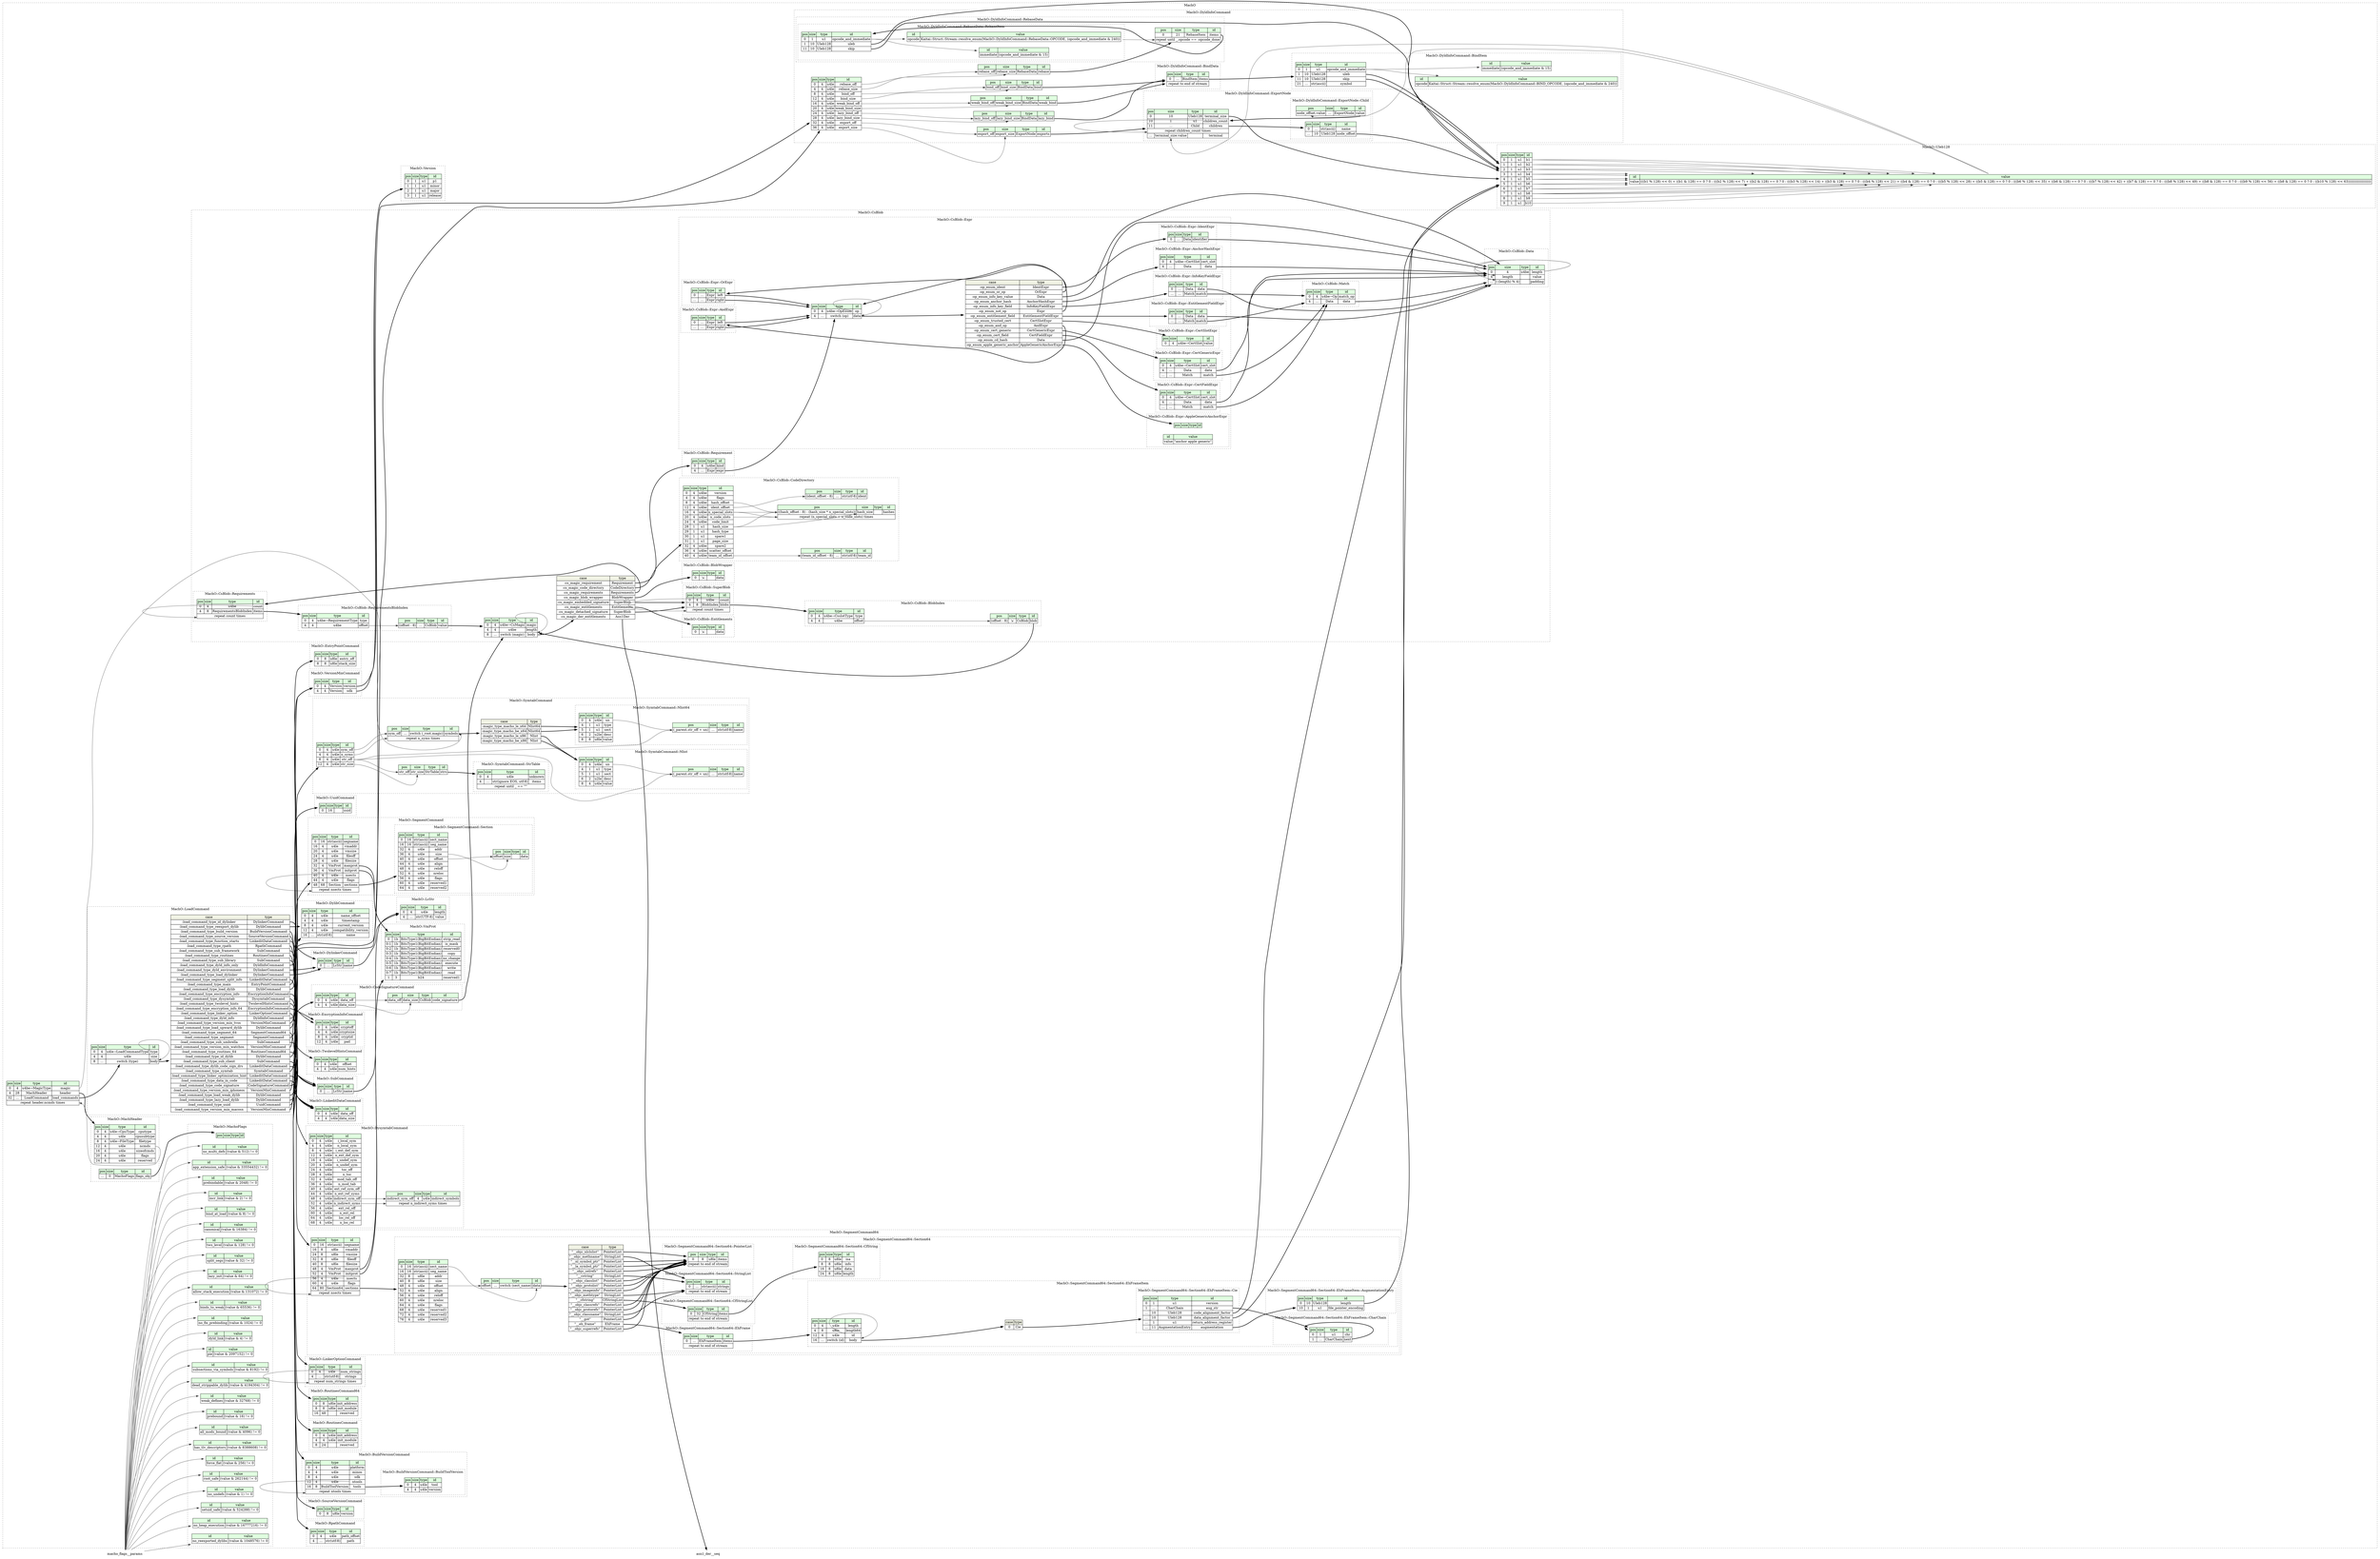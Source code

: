 digraph {
	rankdir=LR;
	node [shape=plaintext];
	subgraph cluster__mach_o {
		label="MachO";
		graph[style=dotted];

		mach_o__seq [label=<<TABLE BORDER="0" CELLBORDER="1" CELLSPACING="0">
			<TR><TD BGCOLOR="#E0FFE0">pos</TD><TD BGCOLOR="#E0FFE0">size</TD><TD BGCOLOR="#E0FFE0">type</TD><TD BGCOLOR="#E0FFE0">id</TD></TR>
			<TR><TD PORT="magic_pos">0</TD><TD PORT="magic_size">4</TD><TD>u4be→MagicType</TD><TD PORT="magic_type">magic</TD></TR>
			<TR><TD PORT="header_pos">4</TD><TD PORT="header_size">28</TD><TD>MachHeader</TD><TD PORT="header_type">header</TD></TR>
			<TR><TD PORT="load_commands_pos">32</TD><TD PORT="load_commands_size">...</TD><TD>LoadCommand</TD><TD PORT="load_commands_type">load_commands</TD></TR>
			<TR><TD COLSPAN="4" PORT="load_commands__repeat">repeat header.ncmds times</TD></TR>
		</TABLE>>];
		subgraph cluster__rpath_command {
			label="MachO::RpathCommand";
			graph[style=dotted];

			rpath_command__seq [label=<<TABLE BORDER="0" CELLBORDER="1" CELLSPACING="0">
				<TR><TD BGCOLOR="#E0FFE0">pos</TD><TD BGCOLOR="#E0FFE0">size</TD><TD BGCOLOR="#E0FFE0">type</TD><TD BGCOLOR="#E0FFE0">id</TD></TR>
				<TR><TD PORT="path_offset_pos">0</TD><TD PORT="path_offset_size">4</TD><TD>u4le</TD><TD PORT="path_offset_type">path_offset</TD></TR>
				<TR><TD PORT="path_pos">4</TD><TD PORT="path_size">...</TD><TD>str(utf-8)</TD><TD PORT="path_type">path</TD></TR>
			</TABLE>>];
		}
		subgraph cluster__uleb128 {
			label="MachO::Uleb128";
			graph[style=dotted];

			uleb128__seq [label=<<TABLE BORDER="0" CELLBORDER="1" CELLSPACING="0">
				<TR><TD BGCOLOR="#E0FFE0">pos</TD><TD BGCOLOR="#E0FFE0">size</TD><TD BGCOLOR="#E0FFE0">type</TD><TD BGCOLOR="#E0FFE0">id</TD></TR>
				<TR><TD PORT="b1_pos">0</TD><TD PORT="b1_size">1</TD><TD>u1</TD><TD PORT="b1_type">b1</TD></TR>
				<TR><TD PORT="b2_pos">1</TD><TD PORT="b2_size">1</TD><TD>u1</TD><TD PORT="b2_type">b2</TD></TR>
				<TR><TD PORT="b3_pos">2</TD><TD PORT="b3_size">1</TD><TD>u1</TD><TD PORT="b3_type">b3</TD></TR>
				<TR><TD PORT="b4_pos">3</TD><TD PORT="b4_size">1</TD><TD>u1</TD><TD PORT="b4_type">b4</TD></TR>
				<TR><TD PORT="b5_pos">4</TD><TD PORT="b5_size">1</TD><TD>u1</TD><TD PORT="b5_type">b5</TD></TR>
				<TR><TD PORT="b6_pos">5</TD><TD PORT="b6_size">1</TD><TD>u1</TD><TD PORT="b6_type">b6</TD></TR>
				<TR><TD PORT="b7_pos">6</TD><TD PORT="b7_size">1</TD><TD>u1</TD><TD PORT="b7_type">b7</TD></TR>
				<TR><TD PORT="b8_pos">7</TD><TD PORT="b8_size">1</TD><TD>u1</TD><TD PORT="b8_type">b8</TD></TR>
				<TR><TD PORT="b9_pos">8</TD><TD PORT="b9_size">1</TD><TD>u1</TD><TD PORT="b9_type">b9</TD></TR>
				<TR><TD PORT="b10_pos">9</TD><TD PORT="b10_size">1</TD><TD>u1</TD><TD PORT="b10_type">b10</TD></TR>
			</TABLE>>];
			uleb128__inst__value [label=<<TABLE BORDER="0" CELLBORDER="1" CELLSPACING="0">
				<TR><TD BGCOLOR="#E0FFE0">id</TD><TD BGCOLOR="#E0FFE0">value</TD></TR>
				<TR><TD>value</TD><TD>(((b1 % 128) &lt;&lt; 0) + ((b1 &amp; 128) == 0 ? 0 : (((b2 % 128) &lt;&lt; 7) + ((b2 &amp; 128) == 0 ? 0 : (((b3 % 128) &lt;&lt; 14) + ((b3 &amp; 128) == 0 ? 0 : (((b4 % 128) &lt;&lt; 21) + ((b4 &amp; 128) == 0 ? 0 : (((b5 % 128) &lt;&lt; 28) + ((b5 &amp; 128) == 0 ? 0 : (((b6 % 128) &lt;&lt; 35) + ((b6 &amp; 128) == 0 ? 0 : (((b7 % 128) &lt;&lt; 42) + ((b7 &amp; 128) == 0 ? 0 : (((b8 % 128) &lt;&lt; 49) + ((b8 &amp; 128) == 0 ? 0 : (((b9 % 128) &lt;&lt; 56) + ((b8 &amp; 128) == 0 ? 0 : ((b10 % 128) &lt;&lt; 63)))))))))))))))))))</TD></TR>
			</TABLE>>];
		}
		subgraph cluster__source_version_command {
			label="MachO::SourceVersionCommand";
			graph[style=dotted];

			source_version_command__seq [label=<<TABLE BORDER="0" CELLBORDER="1" CELLSPACING="0">
				<TR><TD BGCOLOR="#E0FFE0">pos</TD><TD BGCOLOR="#E0FFE0">size</TD><TD BGCOLOR="#E0FFE0">type</TD><TD BGCOLOR="#E0FFE0">id</TD></TR>
				<TR><TD PORT="version_pos">0</TD><TD PORT="version_size">8</TD><TD>u8le</TD><TD PORT="version_type">version</TD></TR>
			</TABLE>>];
		}
		subgraph cluster__cs_blob {
			label="MachO::CsBlob";
			graph[style=dotted];

			cs_blob__seq [label=<<TABLE BORDER="0" CELLBORDER="1" CELLSPACING="0">
				<TR><TD BGCOLOR="#E0FFE0">pos</TD><TD BGCOLOR="#E0FFE0">size</TD><TD BGCOLOR="#E0FFE0">type</TD><TD BGCOLOR="#E0FFE0">id</TD></TR>
				<TR><TD PORT="magic_pos">0</TD><TD PORT="magic_size">4</TD><TD>u4be→CsMagic</TD><TD PORT="magic_type">magic</TD></TR>
				<TR><TD PORT="length_pos">4</TD><TD PORT="length_size">4</TD><TD>u4be</TD><TD PORT="length_type">length</TD></TR>
				<TR><TD PORT="body_pos">8</TD><TD PORT="body_size">...</TD><TD>switch (magic)</TD><TD PORT="body_type">body</TD></TR>
			</TABLE>>];
cs_blob__seq_body_switch [label=<<TABLE BORDER="0" CELLBORDER="1" CELLSPACING="0">
	<TR><TD BGCOLOR="#F0F2E4">case</TD><TD BGCOLOR="#F0F2E4">type</TD></TR>
	<TR><TD>:cs_magic_requirement</TD><TD PORT="case0">Requirement</TD></TR>
	<TR><TD>:cs_magic_code_directory</TD><TD PORT="case1">CodeDirectory</TD></TR>
	<TR><TD>:cs_magic_requirements</TD><TD PORT="case2">Requirements</TD></TR>
	<TR><TD>:cs_magic_blob_wrapper</TD><TD PORT="case3">BlobWrapper</TD></TR>
	<TR><TD>:cs_magic_embedded_signature</TD><TD PORT="case4">SuperBlob</TD></TR>
	<TR><TD>:cs_magic_entitlements</TD><TD PORT="case5">Entitlements</TD></TR>
	<TR><TD>:cs_magic_detached_signature</TD><TD PORT="case6">SuperBlob</TD></TR>
	<TR><TD>:cs_magic_der_entitlements</TD><TD PORT="case7">Asn1Der</TD></TR>
</TABLE>>];
			subgraph cluster__code_directory {
				label="MachO::CsBlob::CodeDirectory";
				graph[style=dotted];

				code_directory__seq [label=<<TABLE BORDER="0" CELLBORDER="1" CELLSPACING="0">
					<TR><TD BGCOLOR="#E0FFE0">pos</TD><TD BGCOLOR="#E0FFE0">size</TD><TD BGCOLOR="#E0FFE0">type</TD><TD BGCOLOR="#E0FFE0">id</TD></TR>
					<TR><TD PORT="version_pos">0</TD><TD PORT="version_size">4</TD><TD>u4be</TD><TD PORT="version_type">version</TD></TR>
					<TR><TD PORT="flags_pos">4</TD><TD PORT="flags_size">4</TD><TD>u4be</TD><TD PORT="flags_type">flags</TD></TR>
					<TR><TD PORT="hash_offset_pos">8</TD><TD PORT="hash_offset_size">4</TD><TD>u4be</TD><TD PORT="hash_offset_type">hash_offset</TD></TR>
					<TR><TD PORT="ident_offset_pos">12</TD><TD PORT="ident_offset_size">4</TD><TD>u4be</TD><TD PORT="ident_offset_type">ident_offset</TD></TR>
					<TR><TD PORT="n_special_slots_pos">16</TD><TD PORT="n_special_slots_size">4</TD><TD>u4be</TD><TD PORT="n_special_slots_type">n_special_slots</TD></TR>
					<TR><TD PORT="n_code_slots_pos">20</TD><TD PORT="n_code_slots_size">4</TD><TD>u4be</TD><TD PORT="n_code_slots_type">n_code_slots</TD></TR>
					<TR><TD PORT="code_limit_pos">24</TD><TD PORT="code_limit_size">4</TD><TD>u4be</TD><TD PORT="code_limit_type">code_limit</TD></TR>
					<TR><TD PORT="hash_size_pos">28</TD><TD PORT="hash_size_size">1</TD><TD>u1</TD><TD PORT="hash_size_type">hash_size</TD></TR>
					<TR><TD PORT="hash_type_pos">29</TD><TD PORT="hash_type_size">1</TD><TD>u1</TD><TD PORT="hash_type_type">hash_type</TD></TR>
					<TR><TD PORT="spare1_pos">30</TD><TD PORT="spare1_size">1</TD><TD>u1</TD><TD PORT="spare1_type">spare1</TD></TR>
					<TR><TD PORT="page_size_pos">31</TD><TD PORT="page_size_size">1</TD><TD>u1</TD><TD PORT="page_size_type">page_size</TD></TR>
					<TR><TD PORT="spare2_pos">32</TD><TD PORT="spare2_size">4</TD><TD>u4be</TD><TD PORT="spare2_type">spare2</TD></TR>
					<TR><TD PORT="scatter_offset_pos">36</TD><TD PORT="scatter_offset_size">4</TD><TD>u4be</TD><TD PORT="scatter_offset_type">scatter_offset</TD></TR>
					<TR><TD PORT="team_id_offset_pos">40</TD><TD PORT="team_id_offset_size">4</TD><TD>u4be</TD><TD PORT="team_id_offset_type">team_id_offset</TD></TR>
				</TABLE>>];
				code_directory__inst__ident [label=<<TABLE BORDER="0" CELLBORDER="1" CELLSPACING="0">
					<TR><TD BGCOLOR="#E0FFE0">pos</TD><TD BGCOLOR="#E0FFE0">size</TD><TD BGCOLOR="#E0FFE0">type</TD><TD BGCOLOR="#E0FFE0">id</TD></TR>
					<TR><TD PORT="ident_pos">(ident_offset - 8)</TD><TD PORT="ident_size">...</TD><TD>str(utf-8)</TD><TD PORT="ident_type">ident</TD></TR>
				</TABLE>>];
				code_directory__inst__team_id [label=<<TABLE BORDER="0" CELLBORDER="1" CELLSPACING="0">
					<TR><TD BGCOLOR="#E0FFE0">pos</TD><TD BGCOLOR="#E0FFE0">size</TD><TD BGCOLOR="#E0FFE0">type</TD><TD BGCOLOR="#E0FFE0">id</TD></TR>
					<TR><TD PORT="team_id_pos">(team_id_offset - 8)</TD><TD PORT="team_id_size">...</TD><TD>str(utf-8)</TD><TD PORT="team_id_type">team_id</TD></TR>
				</TABLE>>];
				code_directory__inst__hashes [label=<<TABLE BORDER="0" CELLBORDER="1" CELLSPACING="0">
					<TR><TD BGCOLOR="#E0FFE0">pos</TD><TD BGCOLOR="#E0FFE0">size</TD><TD BGCOLOR="#E0FFE0">type</TD><TD BGCOLOR="#E0FFE0">id</TD></TR>
					<TR><TD PORT="hashes_pos">((hash_offset - 8) - (hash_size * n_special_slots))</TD><TD PORT="hashes_size">hash_size</TD><TD></TD><TD PORT="hashes_type">hashes</TD></TR>
					<TR><TD COLSPAN="4" PORT="hashes__repeat">repeat (n_special_slots + n_code_slots) times</TD></TR>
				</TABLE>>];
			}
			subgraph cluster__data {
				label="MachO::CsBlob::Data";
				graph[style=dotted];

				data__seq [label=<<TABLE BORDER="0" CELLBORDER="1" CELLSPACING="0">
					<TR><TD BGCOLOR="#E0FFE0">pos</TD><TD BGCOLOR="#E0FFE0">size</TD><TD BGCOLOR="#E0FFE0">type</TD><TD BGCOLOR="#E0FFE0">id</TD></TR>
					<TR><TD PORT="length_pos">0</TD><TD PORT="length_size">4</TD><TD>u4be</TD><TD PORT="length_type">length</TD></TR>
					<TR><TD PORT="value_pos">4</TD><TD PORT="value_size">length</TD><TD></TD><TD PORT="value_type">value</TD></TR>
					<TR><TD PORT="padding_pos">...</TD><TD PORT="padding_size">(-(length) % 4)</TD><TD></TD><TD PORT="padding_type">padding</TD></TR>
				</TABLE>>];
			}
			subgraph cluster__super_blob {
				label="MachO::CsBlob::SuperBlob";
				graph[style=dotted];

				super_blob__seq [label=<<TABLE BORDER="0" CELLBORDER="1" CELLSPACING="0">
					<TR><TD BGCOLOR="#E0FFE0">pos</TD><TD BGCOLOR="#E0FFE0">size</TD><TD BGCOLOR="#E0FFE0">type</TD><TD BGCOLOR="#E0FFE0">id</TD></TR>
					<TR><TD PORT="count_pos">0</TD><TD PORT="count_size">4</TD><TD>u4be</TD><TD PORT="count_type">count</TD></TR>
					<TR><TD PORT="blobs_pos">4</TD><TD PORT="blobs_size">8</TD><TD>BlobIndex</TD><TD PORT="blobs_type">blobs</TD></TR>
					<TR><TD COLSPAN="4" PORT="blobs__repeat">repeat count times</TD></TR>
				</TABLE>>];
			}
			subgraph cluster__expr {
				label="MachO::CsBlob::Expr";
				graph[style=dotted];

				expr__seq [label=<<TABLE BORDER="0" CELLBORDER="1" CELLSPACING="0">
					<TR><TD BGCOLOR="#E0FFE0">pos</TD><TD BGCOLOR="#E0FFE0">size</TD><TD BGCOLOR="#E0FFE0">type</TD><TD BGCOLOR="#E0FFE0">id</TD></TR>
					<TR><TD PORT="op_pos">0</TD><TD PORT="op_size">4</TD><TD>u4be→OpEnum</TD><TD PORT="op_type">op</TD></TR>
					<TR><TD PORT="data_pos">4</TD><TD PORT="data_size">...</TD><TD>switch (op)</TD><TD PORT="data_type">data</TD></TR>
				</TABLE>>];
expr__seq_data_switch [label=<<TABLE BORDER="0" CELLBORDER="1" CELLSPACING="0">
	<TR><TD BGCOLOR="#F0F2E4">case</TD><TD BGCOLOR="#F0F2E4">type</TD></TR>
	<TR><TD>:op_enum_ident</TD><TD PORT="case0">IdentExpr</TD></TR>
	<TR><TD>:op_enum_or_op</TD><TD PORT="case1">OrExpr</TD></TR>
	<TR><TD>:op_enum_info_key_value</TD><TD PORT="case2">Data</TD></TR>
	<TR><TD>:op_enum_anchor_hash</TD><TD PORT="case3">AnchorHashExpr</TD></TR>
	<TR><TD>:op_enum_info_key_field</TD><TD PORT="case4">InfoKeyFieldExpr</TD></TR>
	<TR><TD>:op_enum_not_op</TD><TD PORT="case5">Expr</TD></TR>
	<TR><TD>:op_enum_entitlement_field</TD><TD PORT="case6">EntitlementFieldExpr</TD></TR>
	<TR><TD>:op_enum_trusted_cert</TD><TD PORT="case7">CertSlotExpr</TD></TR>
	<TR><TD>:op_enum_and_op</TD><TD PORT="case8">AndExpr</TD></TR>
	<TR><TD>:op_enum_cert_generic</TD><TD PORT="case9">CertGenericExpr</TD></TR>
	<TR><TD>:op_enum_cert_field</TD><TD PORT="case10">CertFieldExpr</TD></TR>
	<TR><TD>:op_enum_cd_hash</TD><TD PORT="case11">Data</TD></TR>
	<TR><TD>:op_enum_apple_generic_anchor</TD><TD PORT="case12">AppleGenericAnchorExpr</TD></TR>
</TABLE>>];
				subgraph cluster__info_key_field_expr {
					label="MachO::CsBlob::Expr::InfoKeyFieldExpr";
					graph[style=dotted];

					info_key_field_expr__seq [label=<<TABLE BORDER="0" CELLBORDER="1" CELLSPACING="0">
						<TR><TD BGCOLOR="#E0FFE0">pos</TD><TD BGCOLOR="#E0FFE0">size</TD><TD BGCOLOR="#E0FFE0">type</TD><TD BGCOLOR="#E0FFE0">id</TD></TR>
						<TR><TD PORT="data_pos">0</TD><TD PORT="data_size">...</TD><TD>Data</TD><TD PORT="data_type">data</TD></TR>
						<TR><TD PORT="match_pos">...</TD><TD PORT="match_size">...</TD><TD>Match</TD><TD PORT="match_type">match</TD></TR>
					</TABLE>>];
				}
				subgraph cluster__cert_slot_expr {
					label="MachO::CsBlob::Expr::CertSlotExpr";
					graph[style=dotted];

					cert_slot_expr__seq [label=<<TABLE BORDER="0" CELLBORDER="1" CELLSPACING="0">
						<TR><TD BGCOLOR="#E0FFE0">pos</TD><TD BGCOLOR="#E0FFE0">size</TD><TD BGCOLOR="#E0FFE0">type</TD><TD BGCOLOR="#E0FFE0">id</TD></TR>
						<TR><TD PORT="value_pos">0</TD><TD PORT="value_size">4</TD><TD>u4be→CertSlot</TD><TD PORT="value_type">value</TD></TR>
					</TABLE>>];
				}
				subgraph cluster__cert_generic_expr {
					label="MachO::CsBlob::Expr::CertGenericExpr";
					graph[style=dotted];

					cert_generic_expr__seq [label=<<TABLE BORDER="0" CELLBORDER="1" CELLSPACING="0">
						<TR><TD BGCOLOR="#E0FFE0">pos</TD><TD BGCOLOR="#E0FFE0">size</TD><TD BGCOLOR="#E0FFE0">type</TD><TD BGCOLOR="#E0FFE0">id</TD></TR>
						<TR><TD PORT="cert_slot_pos">0</TD><TD PORT="cert_slot_size">4</TD><TD>u4be→CertSlot</TD><TD PORT="cert_slot_type">cert_slot</TD></TR>
						<TR><TD PORT="data_pos">4</TD><TD PORT="data_size">...</TD><TD>Data</TD><TD PORT="data_type">data</TD></TR>
						<TR><TD PORT="match_pos">...</TD><TD PORT="match_size">...</TD><TD>Match</TD><TD PORT="match_type">match</TD></TR>
					</TABLE>>];
				}
				subgraph cluster__ident_expr {
					label="MachO::CsBlob::Expr::IdentExpr";
					graph[style=dotted];

					ident_expr__seq [label=<<TABLE BORDER="0" CELLBORDER="1" CELLSPACING="0">
						<TR><TD BGCOLOR="#E0FFE0">pos</TD><TD BGCOLOR="#E0FFE0">size</TD><TD BGCOLOR="#E0FFE0">type</TD><TD BGCOLOR="#E0FFE0">id</TD></TR>
						<TR><TD PORT="identifier_pos">0</TD><TD PORT="identifier_size">...</TD><TD>Data</TD><TD PORT="identifier_type">identifier</TD></TR>
					</TABLE>>];
				}
				subgraph cluster__cert_field_expr {
					label="MachO::CsBlob::Expr::CertFieldExpr";
					graph[style=dotted];

					cert_field_expr__seq [label=<<TABLE BORDER="0" CELLBORDER="1" CELLSPACING="0">
						<TR><TD BGCOLOR="#E0FFE0">pos</TD><TD BGCOLOR="#E0FFE0">size</TD><TD BGCOLOR="#E0FFE0">type</TD><TD BGCOLOR="#E0FFE0">id</TD></TR>
						<TR><TD PORT="cert_slot_pos">0</TD><TD PORT="cert_slot_size">4</TD><TD>u4be→CertSlot</TD><TD PORT="cert_slot_type">cert_slot</TD></TR>
						<TR><TD PORT="data_pos">4</TD><TD PORT="data_size">...</TD><TD>Data</TD><TD PORT="data_type">data</TD></TR>
						<TR><TD PORT="match_pos">...</TD><TD PORT="match_size">...</TD><TD>Match</TD><TD PORT="match_type">match</TD></TR>
					</TABLE>>];
				}
				subgraph cluster__anchor_hash_expr {
					label="MachO::CsBlob::Expr::AnchorHashExpr";
					graph[style=dotted];

					anchor_hash_expr__seq [label=<<TABLE BORDER="0" CELLBORDER="1" CELLSPACING="0">
						<TR><TD BGCOLOR="#E0FFE0">pos</TD><TD BGCOLOR="#E0FFE0">size</TD><TD BGCOLOR="#E0FFE0">type</TD><TD BGCOLOR="#E0FFE0">id</TD></TR>
						<TR><TD PORT="cert_slot_pos">0</TD><TD PORT="cert_slot_size">4</TD><TD>u4be→CertSlot</TD><TD PORT="cert_slot_type">cert_slot</TD></TR>
						<TR><TD PORT="data_pos">4</TD><TD PORT="data_size">...</TD><TD>Data</TD><TD PORT="data_type">data</TD></TR>
					</TABLE>>];
				}
				subgraph cluster__apple_generic_anchor_expr {
					label="MachO::CsBlob::Expr::AppleGenericAnchorExpr";
					graph[style=dotted];

					apple_generic_anchor_expr__seq [label=<<TABLE BORDER="0" CELLBORDER="1" CELLSPACING="0">
						<TR><TD BGCOLOR="#E0FFE0">pos</TD><TD BGCOLOR="#E0FFE0">size</TD><TD BGCOLOR="#E0FFE0">type</TD><TD BGCOLOR="#E0FFE0">id</TD></TR>
					</TABLE>>];
					apple_generic_anchor_expr__inst__value [label=<<TABLE BORDER="0" CELLBORDER="1" CELLSPACING="0">
						<TR><TD BGCOLOR="#E0FFE0">id</TD><TD BGCOLOR="#E0FFE0">value</TD></TR>
						<TR><TD>value</TD><TD>&quot;anchor apple generic&quot;</TD></TR>
					</TABLE>>];
				}
				subgraph cluster__entitlement_field_expr {
					label="MachO::CsBlob::Expr::EntitlementFieldExpr";
					graph[style=dotted];

					entitlement_field_expr__seq [label=<<TABLE BORDER="0" CELLBORDER="1" CELLSPACING="0">
						<TR><TD BGCOLOR="#E0FFE0">pos</TD><TD BGCOLOR="#E0FFE0">size</TD><TD BGCOLOR="#E0FFE0">type</TD><TD BGCOLOR="#E0FFE0">id</TD></TR>
						<TR><TD PORT="data_pos">0</TD><TD PORT="data_size">...</TD><TD>Data</TD><TD PORT="data_type">data</TD></TR>
						<TR><TD PORT="match_pos">...</TD><TD PORT="match_size">...</TD><TD>Match</TD><TD PORT="match_type">match</TD></TR>
					</TABLE>>];
				}
				subgraph cluster__and_expr {
					label="MachO::CsBlob::Expr::AndExpr";
					graph[style=dotted];

					and_expr__seq [label=<<TABLE BORDER="0" CELLBORDER="1" CELLSPACING="0">
						<TR><TD BGCOLOR="#E0FFE0">pos</TD><TD BGCOLOR="#E0FFE0">size</TD><TD BGCOLOR="#E0FFE0">type</TD><TD BGCOLOR="#E0FFE0">id</TD></TR>
						<TR><TD PORT="left_pos">0</TD><TD PORT="left_size">...</TD><TD>Expr</TD><TD PORT="left_type">left</TD></TR>
						<TR><TD PORT="right_pos">...</TD><TD PORT="right_size">...</TD><TD>Expr</TD><TD PORT="right_type">right</TD></TR>
					</TABLE>>];
				}
				subgraph cluster__or_expr {
					label="MachO::CsBlob::Expr::OrExpr";
					graph[style=dotted];

					or_expr__seq [label=<<TABLE BORDER="0" CELLBORDER="1" CELLSPACING="0">
						<TR><TD BGCOLOR="#E0FFE0">pos</TD><TD BGCOLOR="#E0FFE0">size</TD><TD BGCOLOR="#E0FFE0">type</TD><TD BGCOLOR="#E0FFE0">id</TD></TR>
						<TR><TD PORT="left_pos">0</TD><TD PORT="left_size">...</TD><TD>Expr</TD><TD PORT="left_type">left</TD></TR>
						<TR><TD PORT="right_pos">...</TD><TD PORT="right_size">...</TD><TD>Expr</TD><TD PORT="right_type">right</TD></TR>
					</TABLE>>];
				}
			}
			subgraph cluster__blob_index {
				label="MachO::CsBlob::BlobIndex";
				graph[style=dotted];

				blob_index__seq [label=<<TABLE BORDER="0" CELLBORDER="1" CELLSPACING="0">
					<TR><TD BGCOLOR="#E0FFE0">pos</TD><TD BGCOLOR="#E0FFE0">size</TD><TD BGCOLOR="#E0FFE0">type</TD><TD BGCOLOR="#E0FFE0">id</TD></TR>
					<TR><TD PORT="type_pos">0</TD><TD PORT="type_size">4</TD><TD>u4be→CsslotType</TD><TD PORT="type_type">type</TD></TR>
					<TR><TD PORT="offset_pos">4</TD><TD PORT="offset_size">4</TD><TD>u4be</TD><TD PORT="offset_type">offset</TD></TR>
				</TABLE>>];
				blob_index__inst__blob [label=<<TABLE BORDER="0" CELLBORDER="1" CELLSPACING="0">
					<TR><TD BGCOLOR="#E0FFE0">pos</TD><TD BGCOLOR="#E0FFE0">size</TD><TD BGCOLOR="#E0FFE0">type</TD><TD BGCOLOR="#E0FFE0">id</TD></TR>
					<TR><TD PORT="blob_pos">(offset - 8)</TD><TD PORT="blob_size">⇲</TD><TD>CsBlob</TD><TD PORT="blob_type">blob</TD></TR>
				</TABLE>>];
			}
			subgraph cluster__match {
				label="MachO::CsBlob::Match";
				graph[style=dotted];

				match__seq [label=<<TABLE BORDER="0" CELLBORDER="1" CELLSPACING="0">
					<TR><TD BGCOLOR="#E0FFE0">pos</TD><TD BGCOLOR="#E0FFE0">size</TD><TD BGCOLOR="#E0FFE0">type</TD><TD BGCOLOR="#E0FFE0">id</TD></TR>
					<TR><TD PORT="match_op_pos">0</TD><TD PORT="match_op_size">4</TD><TD>u4be→Op</TD><TD PORT="match_op_type">match_op</TD></TR>
					<TR><TD PORT="data_pos">4</TD><TD PORT="data_size">...</TD><TD>Data</TD><TD PORT="data_type">data</TD></TR>
				</TABLE>>];
			}
			subgraph cluster__requirement {
				label="MachO::CsBlob::Requirement";
				graph[style=dotted];

				requirement__seq [label=<<TABLE BORDER="0" CELLBORDER="1" CELLSPACING="0">
					<TR><TD BGCOLOR="#E0FFE0">pos</TD><TD BGCOLOR="#E0FFE0">size</TD><TD BGCOLOR="#E0FFE0">type</TD><TD BGCOLOR="#E0FFE0">id</TD></TR>
					<TR><TD PORT="kind_pos">0</TD><TD PORT="kind_size">4</TD><TD>u4be</TD><TD PORT="kind_type">kind</TD></TR>
					<TR><TD PORT="expr_pos">4</TD><TD PORT="expr_size">...</TD><TD>Expr</TD><TD PORT="expr_type">expr</TD></TR>
				</TABLE>>];
			}
			subgraph cluster__requirements {
				label="MachO::CsBlob::Requirements";
				graph[style=dotted];

				requirements__seq [label=<<TABLE BORDER="0" CELLBORDER="1" CELLSPACING="0">
					<TR><TD BGCOLOR="#E0FFE0">pos</TD><TD BGCOLOR="#E0FFE0">size</TD><TD BGCOLOR="#E0FFE0">type</TD><TD BGCOLOR="#E0FFE0">id</TD></TR>
					<TR><TD PORT="count_pos">0</TD><TD PORT="count_size">4</TD><TD>u4be</TD><TD PORT="count_type">count</TD></TR>
					<TR><TD PORT="items_pos">4</TD><TD PORT="items_size">8</TD><TD>RequirementsBlobIndex</TD><TD PORT="items_type">items</TD></TR>
					<TR><TD COLSPAN="4" PORT="items__repeat">repeat count times</TD></TR>
				</TABLE>>];
			}
			subgraph cluster__blob_wrapper {
				label="MachO::CsBlob::BlobWrapper";
				graph[style=dotted];

				blob_wrapper__seq [label=<<TABLE BORDER="0" CELLBORDER="1" CELLSPACING="0">
					<TR><TD BGCOLOR="#E0FFE0">pos</TD><TD BGCOLOR="#E0FFE0">size</TD><TD BGCOLOR="#E0FFE0">type</TD><TD BGCOLOR="#E0FFE0">id</TD></TR>
					<TR><TD PORT="data_pos">0</TD><TD PORT="data_size">⇲</TD><TD></TD><TD PORT="data_type">data</TD></TR>
				</TABLE>>];
			}
			subgraph cluster__entitlements {
				label="MachO::CsBlob::Entitlements";
				graph[style=dotted];

				entitlements__seq [label=<<TABLE BORDER="0" CELLBORDER="1" CELLSPACING="0">
					<TR><TD BGCOLOR="#E0FFE0">pos</TD><TD BGCOLOR="#E0FFE0">size</TD><TD BGCOLOR="#E0FFE0">type</TD><TD BGCOLOR="#E0FFE0">id</TD></TR>
					<TR><TD PORT="data_pos">0</TD><TD PORT="data_size">⇲</TD><TD></TD><TD PORT="data_type">data</TD></TR>
				</TABLE>>];
			}
			subgraph cluster__requirements_blob_index {
				label="MachO::CsBlob::RequirementsBlobIndex";
				graph[style=dotted];

				requirements_blob_index__seq [label=<<TABLE BORDER="0" CELLBORDER="1" CELLSPACING="0">
					<TR><TD BGCOLOR="#E0FFE0">pos</TD><TD BGCOLOR="#E0FFE0">size</TD><TD BGCOLOR="#E0FFE0">type</TD><TD BGCOLOR="#E0FFE0">id</TD></TR>
					<TR><TD PORT="type_pos">0</TD><TD PORT="type_size">4</TD><TD>u4be→RequirementType</TD><TD PORT="type_type">type</TD></TR>
					<TR><TD PORT="offset_pos">4</TD><TD PORT="offset_size">4</TD><TD>u4be</TD><TD PORT="offset_type">offset</TD></TR>
				</TABLE>>];
				requirements_blob_index__inst__value [label=<<TABLE BORDER="0" CELLBORDER="1" CELLSPACING="0">
					<TR><TD BGCOLOR="#E0FFE0">pos</TD><TD BGCOLOR="#E0FFE0">size</TD><TD BGCOLOR="#E0FFE0">type</TD><TD BGCOLOR="#E0FFE0">id</TD></TR>
					<TR><TD PORT="value_pos">(offset - 8)</TD><TD PORT="value_size">...</TD><TD>CsBlob</TD><TD PORT="value_type">value</TD></TR>
				</TABLE>>];
			}
		}
		subgraph cluster__build_version_command {
			label="MachO::BuildVersionCommand";
			graph[style=dotted];

			build_version_command__seq [label=<<TABLE BORDER="0" CELLBORDER="1" CELLSPACING="0">
				<TR><TD BGCOLOR="#E0FFE0">pos</TD><TD BGCOLOR="#E0FFE0">size</TD><TD BGCOLOR="#E0FFE0">type</TD><TD BGCOLOR="#E0FFE0">id</TD></TR>
				<TR><TD PORT="platform_pos">0</TD><TD PORT="platform_size">4</TD><TD>u4le</TD><TD PORT="platform_type">platform</TD></TR>
				<TR><TD PORT="minos_pos">4</TD><TD PORT="minos_size">4</TD><TD>u4le</TD><TD PORT="minos_type">minos</TD></TR>
				<TR><TD PORT="sdk_pos">8</TD><TD PORT="sdk_size">4</TD><TD>u4le</TD><TD PORT="sdk_type">sdk</TD></TR>
				<TR><TD PORT="ntools_pos">12</TD><TD PORT="ntools_size">4</TD><TD>u4le</TD><TD PORT="ntools_type">ntools</TD></TR>
				<TR><TD PORT="tools_pos">16</TD><TD PORT="tools_size">8</TD><TD>BuildToolVersion</TD><TD PORT="tools_type">tools</TD></TR>
				<TR><TD COLSPAN="4" PORT="tools__repeat">repeat ntools times</TD></TR>
			</TABLE>>];
			subgraph cluster__build_tool_version {
				label="MachO::BuildVersionCommand::BuildToolVersion";
				graph[style=dotted];

				build_tool_version__seq [label=<<TABLE BORDER="0" CELLBORDER="1" CELLSPACING="0">
					<TR><TD BGCOLOR="#E0FFE0">pos</TD><TD BGCOLOR="#E0FFE0">size</TD><TD BGCOLOR="#E0FFE0">type</TD><TD BGCOLOR="#E0FFE0">id</TD></TR>
					<TR><TD PORT="tool_pos">0</TD><TD PORT="tool_size">4</TD><TD>u4le</TD><TD PORT="tool_type">tool</TD></TR>
					<TR><TD PORT="version_pos">4</TD><TD PORT="version_size">4</TD><TD>u4le</TD><TD PORT="version_type">version</TD></TR>
				</TABLE>>];
			}
		}
		subgraph cluster__routines_command {
			label="MachO::RoutinesCommand";
			graph[style=dotted];

			routines_command__seq [label=<<TABLE BORDER="0" CELLBORDER="1" CELLSPACING="0">
				<TR><TD BGCOLOR="#E0FFE0">pos</TD><TD BGCOLOR="#E0FFE0">size</TD><TD BGCOLOR="#E0FFE0">type</TD><TD BGCOLOR="#E0FFE0">id</TD></TR>
				<TR><TD PORT="init_address_pos">0</TD><TD PORT="init_address_size">4</TD><TD>u4le</TD><TD PORT="init_address_type">init_address</TD></TR>
				<TR><TD PORT="init_module_pos">4</TD><TD PORT="init_module_size">4</TD><TD>u4le</TD><TD PORT="init_module_type">init_module</TD></TR>
				<TR><TD PORT="reserved_pos">8</TD><TD PORT="reserved_size">24</TD><TD></TD><TD PORT="reserved_type">reserved</TD></TR>
			</TABLE>>];
		}
		subgraph cluster__macho_flags {
			label="MachO::MachoFlags";
			graph[style=dotted];

			macho_flags__seq [label=<<TABLE BORDER="0" CELLBORDER="1" CELLSPACING="0">
				<TR><TD BGCOLOR="#E0FFE0">pos</TD><TD BGCOLOR="#E0FFE0">size</TD><TD BGCOLOR="#E0FFE0">type</TD><TD BGCOLOR="#E0FFE0">id</TD></TR>
			</TABLE>>];
			macho_flags__inst__subsections_via_symbols [label=<<TABLE BORDER="0" CELLBORDER="1" CELLSPACING="0">
				<TR><TD BGCOLOR="#E0FFE0">id</TD><TD BGCOLOR="#E0FFE0">value</TD></TR>
				<TR><TD>subsections_via_symbols</TD><TD>(value &amp; 8192) != 0</TD></TR>
			</TABLE>>];
			macho_flags__inst__dead_strippable_dylib [label=<<TABLE BORDER="0" CELLBORDER="1" CELLSPACING="0">
				<TR><TD BGCOLOR="#E0FFE0">id</TD><TD BGCOLOR="#E0FFE0">value</TD></TR>
				<TR><TD>dead_strippable_dylib</TD><TD>(value &amp; 4194304) != 0</TD></TR>
			</TABLE>>];
			macho_flags__inst__weak_defines [label=<<TABLE BORDER="0" CELLBORDER="1" CELLSPACING="0">
				<TR><TD BGCOLOR="#E0FFE0">id</TD><TD BGCOLOR="#E0FFE0">value</TD></TR>
				<TR><TD>weak_defines</TD><TD>(value &amp; 32768) != 0</TD></TR>
			</TABLE>>];
			macho_flags__inst__prebound [label=<<TABLE BORDER="0" CELLBORDER="1" CELLSPACING="0">
				<TR><TD BGCOLOR="#E0FFE0">id</TD><TD BGCOLOR="#E0FFE0">value</TD></TR>
				<TR><TD>prebound</TD><TD>(value &amp; 16) != 0</TD></TR>
			</TABLE>>];
			macho_flags__inst__all_mods_bound [label=<<TABLE BORDER="0" CELLBORDER="1" CELLSPACING="0">
				<TR><TD BGCOLOR="#E0FFE0">id</TD><TD BGCOLOR="#E0FFE0">value</TD></TR>
				<TR><TD>all_mods_bound</TD><TD>(value &amp; 4096) != 0</TD></TR>
			</TABLE>>];
			macho_flags__inst__has_tlv_descriptors [label=<<TABLE BORDER="0" CELLBORDER="1" CELLSPACING="0">
				<TR><TD BGCOLOR="#E0FFE0">id</TD><TD BGCOLOR="#E0FFE0">value</TD></TR>
				<TR><TD>has_tlv_descriptors</TD><TD>(value &amp; 8388608) != 0</TD></TR>
			</TABLE>>];
			macho_flags__inst__force_flat [label=<<TABLE BORDER="0" CELLBORDER="1" CELLSPACING="0">
				<TR><TD BGCOLOR="#E0FFE0">id</TD><TD BGCOLOR="#E0FFE0">value</TD></TR>
				<TR><TD>force_flat</TD><TD>(value &amp; 256) != 0</TD></TR>
			</TABLE>>];
			macho_flags__inst__root_safe [label=<<TABLE BORDER="0" CELLBORDER="1" CELLSPACING="0">
				<TR><TD BGCOLOR="#E0FFE0">id</TD><TD BGCOLOR="#E0FFE0">value</TD></TR>
				<TR><TD>root_safe</TD><TD>(value &amp; 262144) != 0</TD></TR>
			</TABLE>>];
			macho_flags__inst__no_undefs [label=<<TABLE BORDER="0" CELLBORDER="1" CELLSPACING="0">
				<TR><TD BGCOLOR="#E0FFE0">id</TD><TD BGCOLOR="#E0FFE0">value</TD></TR>
				<TR><TD>no_undefs</TD><TD>(value &amp; 1) != 0</TD></TR>
			</TABLE>>];
			macho_flags__inst__setuid_safe [label=<<TABLE BORDER="0" CELLBORDER="1" CELLSPACING="0">
				<TR><TD BGCOLOR="#E0FFE0">id</TD><TD BGCOLOR="#E0FFE0">value</TD></TR>
				<TR><TD>setuid_safe</TD><TD>(value &amp; 524288) != 0</TD></TR>
			</TABLE>>];
			macho_flags__inst__no_heap_execution [label=<<TABLE BORDER="0" CELLBORDER="1" CELLSPACING="0">
				<TR><TD BGCOLOR="#E0FFE0">id</TD><TD BGCOLOR="#E0FFE0">value</TD></TR>
				<TR><TD>no_heap_execution</TD><TD>(value &amp; 16777216) != 0</TD></TR>
			</TABLE>>];
			macho_flags__inst__no_reexported_dylibs [label=<<TABLE BORDER="0" CELLBORDER="1" CELLSPACING="0">
				<TR><TD BGCOLOR="#E0FFE0">id</TD><TD BGCOLOR="#E0FFE0">value</TD></TR>
				<TR><TD>no_reexported_dylibs</TD><TD>(value &amp; 1048576) != 0</TD></TR>
			</TABLE>>];
			macho_flags__inst__no_multi_defs [label=<<TABLE BORDER="0" CELLBORDER="1" CELLSPACING="0">
				<TR><TD BGCOLOR="#E0FFE0">id</TD><TD BGCOLOR="#E0FFE0">value</TD></TR>
				<TR><TD>no_multi_defs</TD><TD>(value &amp; 512) != 0</TD></TR>
			</TABLE>>];
			macho_flags__inst__app_extension_safe [label=<<TABLE BORDER="0" CELLBORDER="1" CELLSPACING="0">
				<TR><TD BGCOLOR="#E0FFE0">id</TD><TD BGCOLOR="#E0FFE0">value</TD></TR>
				<TR><TD>app_extension_safe</TD><TD>(value &amp; 33554432) != 0</TD></TR>
			</TABLE>>];
			macho_flags__inst__prebindable [label=<<TABLE BORDER="0" CELLBORDER="1" CELLSPACING="0">
				<TR><TD BGCOLOR="#E0FFE0">id</TD><TD BGCOLOR="#E0FFE0">value</TD></TR>
				<TR><TD>prebindable</TD><TD>(value &amp; 2048) != 0</TD></TR>
			</TABLE>>];
			macho_flags__inst__incr_link [label=<<TABLE BORDER="0" CELLBORDER="1" CELLSPACING="0">
				<TR><TD BGCOLOR="#E0FFE0">id</TD><TD BGCOLOR="#E0FFE0">value</TD></TR>
				<TR><TD>incr_link</TD><TD>(value &amp; 2) != 0</TD></TR>
			</TABLE>>];
			macho_flags__inst__bind_at_load [label=<<TABLE BORDER="0" CELLBORDER="1" CELLSPACING="0">
				<TR><TD BGCOLOR="#E0FFE0">id</TD><TD BGCOLOR="#E0FFE0">value</TD></TR>
				<TR><TD>bind_at_load</TD><TD>(value &amp; 8) != 0</TD></TR>
			</TABLE>>];
			macho_flags__inst__canonical [label=<<TABLE BORDER="0" CELLBORDER="1" CELLSPACING="0">
				<TR><TD BGCOLOR="#E0FFE0">id</TD><TD BGCOLOR="#E0FFE0">value</TD></TR>
				<TR><TD>canonical</TD><TD>(value &amp; 16384) != 0</TD></TR>
			</TABLE>>];
			macho_flags__inst__two_level [label=<<TABLE BORDER="0" CELLBORDER="1" CELLSPACING="0">
				<TR><TD BGCOLOR="#E0FFE0">id</TD><TD BGCOLOR="#E0FFE0">value</TD></TR>
				<TR><TD>two_level</TD><TD>(value &amp; 128) != 0</TD></TR>
			</TABLE>>];
			macho_flags__inst__split_segs [label=<<TABLE BORDER="0" CELLBORDER="1" CELLSPACING="0">
				<TR><TD BGCOLOR="#E0FFE0">id</TD><TD BGCOLOR="#E0FFE0">value</TD></TR>
				<TR><TD>split_segs</TD><TD>(value &amp; 32) != 0</TD></TR>
			</TABLE>>];
			macho_flags__inst__lazy_init [label=<<TABLE BORDER="0" CELLBORDER="1" CELLSPACING="0">
				<TR><TD BGCOLOR="#E0FFE0">id</TD><TD BGCOLOR="#E0FFE0">value</TD></TR>
				<TR><TD>lazy_init</TD><TD>(value &amp; 64) != 0</TD></TR>
			</TABLE>>];
			macho_flags__inst__allow_stack_execution [label=<<TABLE BORDER="0" CELLBORDER="1" CELLSPACING="0">
				<TR><TD BGCOLOR="#E0FFE0">id</TD><TD BGCOLOR="#E0FFE0">value</TD></TR>
				<TR><TD>allow_stack_execution</TD><TD>(value &amp; 131072) != 0</TD></TR>
			</TABLE>>];
			macho_flags__inst__binds_to_weak [label=<<TABLE BORDER="0" CELLBORDER="1" CELLSPACING="0">
				<TR><TD BGCOLOR="#E0FFE0">id</TD><TD BGCOLOR="#E0FFE0">value</TD></TR>
				<TR><TD>binds_to_weak</TD><TD>(value &amp; 65536) != 0</TD></TR>
			</TABLE>>];
			macho_flags__inst__no_fix_prebinding [label=<<TABLE BORDER="0" CELLBORDER="1" CELLSPACING="0">
				<TR><TD BGCOLOR="#E0FFE0">id</TD><TD BGCOLOR="#E0FFE0">value</TD></TR>
				<TR><TD>no_fix_prebinding</TD><TD>(value &amp; 1024) != 0</TD></TR>
			</TABLE>>];
			macho_flags__inst__dyld_link [label=<<TABLE BORDER="0" CELLBORDER="1" CELLSPACING="0">
				<TR><TD BGCOLOR="#E0FFE0">id</TD><TD BGCOLOR="#E0FFE0">value</TD></TR>
				<TR><TD>dyld_link</TD><TD>(value &amp; 4) != 0</TD></TR>
			</TABLE>>];
			macho_flags__inst__pie [label=<<TABLE BORDER="0" CELLBORDER="1" CELLSPACING="0">
				<TR><TD BGCOLOR="#E0FFE0">id</TD><TD BGCOLOR="#E0FFE0">value</TD></TR>
				<TR><TD>pie</TD><TD>(value &amp; 2097152) != 0</TD></TR>
			</TABLE>>];
		}
		subgraph cluster__routines_command_64 {
			label="MachO::RoutinesCommand64";
			graph[style=dotted];

			routines_command_64__seq [label=<<TABLE BORDER="0" CELLBORDER="1" CELLSPACING="0">
				<TR><TD BGCOLOR="#E0FFE0">pos</TD><TD BGCOLOR="#E0FFE0">size</TD><TD BGCOLOR="#E0FFE0">type</TD><TD BGCOLOR="#E0FFE0">id</TD></TR>
				<TR><TD PORT="init_address_pos">0</TD><TD PORT="init_address_size">8</TD><TD>u8le</TD><TD PORT="init_address_type">init_address</TD></TR>
				<TR><TD PORT="init_module_pos">8</TD><TD PORT="init_module_size">8</TD><TD>u8le</TD><TD PORT="init_module_type">init_module</TD></TR>
				<TR><TD PORT="reserved_pos">16</TD><TD PORT="reserved_size">48</TD><TD></TD><TD PORT="reserved_type">reserved</TD></TR>
			</TABLE>>];
		}
		subgraph cluster__linker_option_command {
			label="MachO::LinkerOptionCommand";
			graph[style=dotted];

			linker_option_command__seq [label=<<TABLE BORDER="0" CELLBORDER="1" CELLSPACING="0">
				<TR><TD BGCOLOR="#E0FFE0">pos</TD><TD BGCOLOR="#E0FFE0">size</TD><TD BGCOLOR="#E0FFE0">type</TD><TD BGCOLOR="#E0FFE0">id</TD></TR>
				<TR><TD PORT="num_strings_pos">0</TD><TD PORT="num_strings_size">4</TD><TD>u4le</TD><TD PORT="num_strings_type">num_strings</TD></TR>
				<TR><TD PORT="strings_pos">4</TD><TD PORT="strings_size">...</TD><TD>str(utf-8)</TD><TD PORT="strings_type">strings</TD></TR>
				<TR><TD COLSPAN="4" PORT="strings__repeat">repeat num_strings times</TD></TR>
			</TABLE>>];
		}
		subgraph cluster__segment_command_64 {
			label="MachO::SegmentCommand64";
			graph[style=dotted];

			segment_command_64__seq [label=<<TABLE BORDER="0" CELLBORDER="1" CELLSPACING="0">
				<TR><TD BGCOLOR="#E0FFE0">pos</TD><TD BGCOLOR="#E0FFE0">size</TD><TD BGCOLOR="#E0FFE0">type</TD><TD BGCOLOR="#E0FFE0">id</TD></TR>
				<TR><TD PORT="segname_pos">0</TD><TD PORT="segname_size">16</TD><TD>str(ascii)</TD><TD PORT="segname_type">segname</TD></TR>
				<TR><TD PORT="vmaddr_pos">16</TD><TD PORT="vmaddr_size">8</TD><TD>u8le</TD><TD PORT="vmaddr_type">vmaddr</TD></TR>
				<TR><TD PORT="vmsize_pos">24</TD><TD PORT="vmsize_size">8</TD><TD>u8le</TD><TD PORT="vmsize_type">vmsize</TD></TR>
				<TR><TD PORT="fileoff_pos">32</TD><TD PORT="fileoff_size">8</TD><TD>u8le</TD><TD PORT="fileoff_type">fileoff</TD></TR>
				<TR><TD PORT="filesize_pos">40</TD><TD PORT="filesize_size">8</TD><TD>u8le</TD><TD PORT="filesize_type">filesize</TD></TR>
				<TR><TD PORT="maxprot_pos">48</TD><TD PORT="maxprot_size">4</TD><TD>VmProt</TD><TD PORT="maxprot_type">maxprot</TD></TR>
				<TR><TD PORT="initprot_pos">52</TD><TD PORT="initprot_size">4</TD><TD>VmProt</TD><TD PORT="initprot_type">initprot</TD></TR>
				<TR><TD PORT="nsects_pos">56</TD><TD PORT="nsects_size">4</TD><TD>u4le</TD><TD PORT="nsects_type">nsects</TD></TR>
				<TR><TD PORT="flags_pos">60</TD><TD PORT="flags_size">4</TD><TD>u4le</TD><TD PORT="flags_type">flags</TD></TR>
				<TR><TD PORT="sections_pos">64</TD><TD PORT="sections_size">80</TD><TD>Section64</TD><TD PORT="sections_type">sections</TD></TR>
				<TR><TD COLSPAN="4" PORT="sections__repeat">repeat nsects times</TD></TR>
			</TABLE>>];
			subgraph cluster__section_64 {
				label="MachO::SegmentCommand64::Section64";
				graph[style=dotted];

				section_64__seq [label=<<TABLE BORDER="0" CELLBORDER="1" CELLSPACING="0">
					<TR><TD BGCOLOR="#E0FFE0">pos</TD><TD BGCOLOR="#E0FFE0">size</TD><TD BGCOLOR="#E0FFE0">type</TD><TD BGCOLOR="#E0FFE0">id</TD></TR>
					<TR><TD PORT="sect_name_pos">0</TD><TD PORT="sect_name_size">16</TD><TD>str(ascii)</TD><TD PORT="sect_name_type">sect_name</TD></TR>
					<TR><TD PORT="seg_name_pos">16</TD><TD PORT="seg_name_size">16</TD><TD>str(ascii)</TD><TD PORT="seg_name_type">seg_name</TD></TR>
					<TR><TD PORT="addr_pos">32</TD><TD PORT="addr_size">8</TD><TD>u8le</TD><TD PORT="addr_type">addr</TD></TR>
					<TR><TD PORT="size_pos">40</TD><TD PORT="size_size">8</TD><TD>u8le</TD><TD PORT="size_type">size</TD></TR>
					<TR><TD PORT="offset_pos">48</TD><TD PORT="offset_size">4</TD><TD>u4le</TD><TD PORT="offset_type">offset</TD></TR>
					<TR><TD PORT="align_pos">52</TD><TD PORT="align_size">4</TD><TD>u4le</TD><TD PORT="align_type">align</TD></TR>
					<TR><TD PORT="reloff_pos">56</TD><TD PORT="reloff_size">4</TD><TD>u4le</TD><TD PORT="reloff_type">reloff</TD></TR>
					<TR><TD PORT="nreloc_pos">60</TD><TD PORT="nreloc_size">4</TD><TD>u4le</TD><TD PORT="nreloc_type">nreloc</TD></TR>
					<TR><TD PORT="flags_pos">64</TD><TD PORT="flags_size">4</TD><TD>u4le</TD><TD PORT="flags_type">flags</TD></TR>
					<TR><TD PORT="reserved1_pos">68</TD><TD PORT="reserved1_size">4</TD><TD>u4le</TD><TD PORT="reserved1_type">reserved1</TD></TR>
					<TR><TD PORT="reserved2_pos">72</TD><TD PORT="reserved2_size">4</TD><TD>u4le</TD><TD PORT="reserved2_type">reserved2</TD></TR>
					<TR><TD PORT="reserved3_pos">76</TD><TD PORT="reserved3_size">4</TD><TD>u4le</TD><TD PORT="reserved3_type">reserved3</TD></TR>
				</TABLE>>];
				section_64__inst__data [label=<<TABLE BORDER="0" CELLBORDER="1" CELLSPACING="0">
					<TR><TD BGCOLOR="#E0FFE0">pos</TD><TD BGCOLOR="#E0FFE0">size</TD><TD BGCOLOR="#E0FFE0">type</TD><TD BGCOLOR="#E0FFE0">id</TD></TR>
					<TR><TD PORT="data_pos">offset</TD><TD PORT="data_size">...</TD><TD>switch (sect_name)</TD><TD PORT="data_type">data</TD></TR>
				</TABLE>>];
section_64__inst__data_data_switch [label=<<TABLE BORDER="0" CELLBORDER="1" CELLSPACING="0">
	<TR><TD BGCOLOR="#F0F2E4">case</TD><TD BGCOLOR="#F0F2E4">type</TD></TR>
	<TR><TD>&quot;__objc_nlclslist&quot;</TD><TD PORT="case0">PointerList</TD></TR>
	<TR><TD>&quot;__objc_methname&quot;</TD><TD PORT="case1">StringList</TD></TR>
	<TR><TD>&quot;__nl_symbol_ptr&quot;</TD><TD PORT="case2">PointerList</TD></TR>
	<TR><TD>&quot;__la_symbol_ptr&quot;</TD><TD PORT="case3">PointerList</TD></TR>
	<TR><TD>&quot;__objc_selrefs&quot;</TD><TD PORT="case4">PointerList</TD></TR>
	<TR><TD>&quot;__cstring&quot;</TD><TD PORT="case5">StringList</TD></TR>
	<TR><TD>&quot;__objc_classlist&quot;</TD><TD PORT="case6">PointerList</TD></TR>
	<TR><TD>&quot;__objc_protolist&quot;</TD><TD PORT="case7">PointerList</TD></TR>
	<TR><TD>&quot;__objc_imageinfo&quot;</TD><TD PORT="case8">PointerList</TD></TR>
	<TR><TD>&quot;__objc_methtype&quot;</TD><TD PORT="case9">StringList</TD></TR>
	<TR><TD>&quot;__cfstring&quot;</TD><TD PORT="case10">CfStringList</TD></TR>
	<TR><TD>&quot;__objc_classrefs&quot;</TD><TD PORT="case11">PointerList</TD></TR>
	<TR><TD>&quot;__objc_protorefs&quot;</TD><TD PORT="case12">PointerList</TD></TR>
	<TR><TD>&quot;__objc_classname&quot;</TD><TD PORT="case13">StringList</TD></TR>
	<TR><TD>&quot;__got&quot;</TD><TD PORT="case14">PointerList</TD></TR>
	<TR><TD>&quot;__eh_frame&quot;</TD><TD PORT="case15">EhFrame</TD></TR>
	<TR><TD>&quot;__objc_superrefs&quot;</TD><TD PORT="case16">PointerList</TD></TR>
</TABLE>>];
				subgraph cluster__cf_string_list {
					label="MachO::SegmentCommand64::Section64::CfStringList";
					graph[style=dotted];

					cf_string_list__seq [label=<<TABLE BORDER="0" CELLBORDER="1" CELLSPACING="0">
						<TR><TD BGCOLOR="#E0FFE0">pos</TD><TD BGCOLOR="#E0FFE0">size</TD><TD BGCOLOR="#E0FFE0">type</TD><TD BGCOLOR="#E0FFE0">id</TD></TR>
						<TR><TD PORT="items_pos">0</TD><TD PORT="items_size">32</TD><TD>CfString</TD><TD PORT="items_type">items</TD></TR>
						<TR><TD COLSPAN="4" PORT="items__repeat">repeat to end of stream</TD></TR>
					</TABLE>>];
				}
				subgraph cluster__cf_string {
					label="MachO::SegmentCommand64::Section64::CfString";
					graph[style=dotted];

					cf_string__seq [label=<<TABLE BORDER="0" CELLBORDER="1" CELLSPACING="0">
						<TR><TD BGCOLOR="#E0FFE0">pos</TD><TD BGCOLOR="#E0FFE0">size</TD><TD BGCOLOR="#E0FFE0">type</TD><TD BGCOLOR="#E0FFE0">id</TD></TR>
						<TR><TD PORT="isa_pos">0</TD><TD PORT="isa_size">8</TD><TD>u8le</TD><TD PORT="isa_type">isa</TD></TR>
						<TR><TD PORT="info_pos">8</TD><TD PORT="info_size">8</TD><TD>u8le</TD><TD PORT="info_type">info</TD></TR>
						<TR><TD PORT="data_pos">16</TD><TD PORT="data_size">8</TD><TD>u8le</TD><TD PORT="data_type">data</TD></TR>
						<TR><TD PORT="length_pos">24</TD><TD PORT="length_size">8</TD><TD>u8le</TD><TD PORT="length_type">length</TD></TR>
					</TABLE>>];
				}
				subgraph cluster__eh_frame_item {
					label="MachO::SegmentCommand64::Section64::EhFrameItem";
					graph[style=dotted];

					eh_frame_item__seq [label=<<TABLE BORDER="0" CELLBORDER="1" CELLSPACING="0">
						<TR><TD BGCOLOR="#E0FFE0">pos</TD><TD BGCOLOR="#E0FFE0">size</TD><TD BGCOLOR="#E0FFE0">type</TD><TD BGCOLOR="#E0FFE0">id</TD></TR>
						<TR><TD PORT="length_pos">0</TD><TD PORT="length_size">4</TD><TD>u4le</TD><TD PORT="length_type">length</TD></TR>
						<TR><TD PORT="length64_pos">4</TD><TD PORT="length64_size">8</TD><TD>u8le</TD><TD PORT="length64_type">length64</TD></TR>
						<TR><TD PORT="id_pos">12</TD><TD PORT="id_size">4</TD><TD>u4le</TD><TD PORT="id_type">id</TD></TR>
						<TR><TD PORT="body_pos">16</TD><TD PORT="body_size">...</TD><TD>switch (id)</TD><TD PORT="body_type">body</TD></TR>
					</TABLE>>];
eh_frame_item__seq_body_switch [label=<<TABLE BORDER="0" CELLBORDER="1" CELLSPACING="0">
	<TR><TD BGCOLOR="#F0F2E4">case</TD><TD BGCOLOR="#F0F2E4">type</TD></TR>
	<TR><TD>0</TD><TD PORT="case0">Cie</TD></TR>
</TABLE>>];
					subgraph cluster__char_chain {
						label="MachO::SegmentCommand64::Section64::EhFrameItem::CharChain";
						graph[style=dotted];

						char_chain__seq [label=<<TABLE BORDER="0" CELLBORDER="1" CELLSPACING="0">
							<TR><TD BGCOLOR="#E0FFE0">pos</TD><TD BGCOLOR="#E0FFE0">size</TD><TD BGCOLOR="#E0FFE0">type</TD><TD BGCOLOR="#E0FFE0">id</TD></TR>
							<TR><TD PORT="chr_pos">0</TD><TD PORT="chr_size">1</TD><TD>u1</TD><TD PORT="chr_type">chr</TD></TR>
							<TR><TD PORT="next_pos">1</TD><TD PORT="next_size">...</TD><TD>CharChain</TD><TD PORT="next_type">next</TD></TR>
						</TABLE>>];
					}
					subgraph cluster__cie {
						label="MachO::SegmentCommand64::Section64::EhFrameItem::Cie";
						graph[style=dotted];

						cie__seq [label=<<TABLE BORDER="0" CELLBORDER="1" CELLSPACING="0">
							<TR><TD BGCOLOR="#E0FFE0">pos</TD><TD BGCOLOR="#E0FFE0">size</TD><TD BGCOLOR="#E0FFE0">type</TD><TD BGCOLOR="#E0FFE0">id</TD></TR>
							<TR><TD PORT="version_pos">0</TD><TD PORT="version_size">1</TD><TD>u1</TD><TD PORT="version_type">version</TD></TR>
							<TR><TD PORT="aug_str_pos">1</TD><TD PORT="aug_str_size">...</TD><TD>CharChain</TD><TD PORT="aug_str_type">aug_str</TD></TR>
							<TR><TD PORT="code_alignment_factor_pos">...</TD><TD PORT="code_alignment_factor_size">10</TD><TD>Uleb128</TD><TD PORT="code_alignment_factor_type">code_alignment_factor</TD></TR>
							<TR><TD PORT="data_alignment_factor_pos">...</TD><TD PORT="data_alignment_factor_size">10</TD><TD>Uleb128</TD><TD PORT="data_alignment_factor_type">data_alignment_factor</TD></TR>
							<TR><TD PORT="return_address_register_pos">...</TD><TD PORT="return_address_register_size">1</TD><TD>u1</TD><TD PORT="return_address_register_type">return_address_register</TD></TR>
							<TR><TD PORT="augmentation_pos">...</TD><TD PORT="augmentation_size">11</TD><TD>AugmentationEntry</TD><TD PORT="augmentation_type">augmentation</TD></TR>
						</TABLE>>];
					}
					subgraph cluster__augmentation_entry {
						label="MachO::SegmentCommand64::Section64::EhFrameItem::AugmentationEntry";
						graph[style=dotted];

						augmentation_entry__seq [label=<<TABLE BORDER="0" CELLBORDER="1" CELLSPACING="0">
							<TR><TD BGCOLOR="#E0FFE0">pos</TD><TD BGCOLOR="#E0FFE0">size</TD><TD BGCOLOR="#E0FFE0">type</TD><TD BGCOLOR="#E0FFE0">id</TD></TR>
							<TR><TD PORT="length_pos">0</TD><TD PORT="length_size">10</TD><TD>Uleb128</TD><TD PORT="length_type">length</TD></TR>
							<TR><TD PORT="fde_pointer_encoding_pos">10</TD><TD PORT="fde_pointer_encoding_size">1</TD><TD>u1</TD><TD PORT="fde_pointer_encoding_type">fde_pointer_encoding</TD></TR>
						</TABLE>>];
					}
				}
				subgraph cluster__eh_frame {
					label="MachO::SegmentCommand64::Section64::EhFrame";
					graph[style=dotted];

					eh_frame__seq [label=<<TABLE BORDER="0" CELLBORDER="1" CELLSPACING="0">
						<TR><TD BGCOLOR="#E0FFE0">pos</TD><TD BGCOLOR="#E0FFE0">size</TD><TD BGCOLOR="#E0FFE0">type</TD><TD BGCOLOR="#E0FFE0">id</TD></TR>
						<TR><TD PORT="items_pos">0</TD><TD PORT="items_size">...</TD><TD>EhFrameItem</TD><TD PORT="items_type">items</TD></TR>
						<TR><TD COLSPAN="4" PORT="items__repeat">repeat to end of stream</TD></TR>
					</TABLE>>];
				}
				subgraph cluster__pointer_list {
					label="MachO::SegmentCommand64::Section64::PointerList";
					graph[style=dotted];

					pointer_list__seq [label=<<TABLE BORDER="0" CELLBORDER="1" CELLSPACING="0">
						<TR><TD BGCOLOR="#E0FFE0">pos</TD><TD BGCOLOR="#E0FFE0">size</TD><TD BGCOLOR="#E0FFE0">type</TD><TD BGCOLOR="#E0FFE0">id</TD></TR>
						<TR><TD PORT="items_pos">0</TD><TD PORT="items_size">8</TD><TD>u8le</TD><TD PORT="items_type">items</TD></TR>
						<TR><TD COLSPAN="4" PORT="items__repeat">repeat to end of stream</TD></TR>
					</TABLE>>];
				}
				subgraph cluster__string_list {
					label="MachO::SegmentCommand64::Section64::StringList";
					graph[style=dotted];

					string_list__seq [label=<<TABLE BORDER="0" CELLBORDER="1" CELLSPACING="0">
						<TR><TD BGCOLOR="#E0FFE0">pos</TD><TD BGCOLOR="#E0FFE0">size</TD><TD BGCOLOR="#E0FFE0">type</TD><TD BGCOLOR="#E0FFE0">id</TD></TR>
						<TR><TD PORT="strings_pos">0</TD><TD PORT="strings_size">...</TD><TD>str(ascii)</TD><TD PORT="strings_type">strings</TD></TR>
						<TR><TD COLSPAN="4" PORT="strings__repeat">repeat to end of stream</TD></TR>
					</TABLE>>];
				}
			}
		}
		subgraph cluster__vm_prot {
			label="MachO::VmProt";
			graph[style=dotted];

			vm_prot__seq [label=<<TABLE BORDER="0" CELLBORDER="1" CELLSPACING="0">
				<TR><TD BGCOLOR="#E0FFE0">pos</TD><TD BGCOLOR="#E0FFE0">size</TD><TD BGCOLOR="#E0FFE0">type</TD><TD BGCOLOR="#E0FFE0">id</TD></TR>
				<TR><TD PORT="strip_read_pos">0</TD><TD PORT="strip_read_size">1b</TD><TD>BitsType1(BigBitEndian)</TD><TD PORT="strip_read_type">strip_read</TD></TR>
				<TR><TD PORT="is_mask_pos">0:1</TD><TD PORT="is_mask_size">1b</TD><TD>BitsType1(BigBitEndian)</TD><TD PORT="is_mask_type">is_mask</TD></TR>
				<TR><TD PORT="reserved0_pos">0:2</TD><TD PORT="reserved0_size">1b</TD><TD>BitsType1(BigBitEndian)</TD><TD PORT="reserved0_type">reserved0</TD></TR>
				<TR><TD PORT="copy_pos">0:3</TD><TD PORT="copy_size">1b</TD><TD>BitsType1(BigBitEndian)</TD><TD PORT="copy_type">copy</TD></TR>
				<TR><TD PORT="no_change_pos">0:4</TD><TD PORT="no_change_size">1b</TD><TD>BitsType1(BigBitEndian)</TD><TD PORT="no_change_type">no_change</TD></TR>
				<TR><TD PORT="execute_pos">0:5</TD><TD PORT="execute_size">1b</TD><TD>BitsType1(BigBitEndian)</TD><TD PORT="execute_type">execute</TD></TR>
				<TR><TD PORT="write_pos">0:6</TD><TD PORT="write_size">1b</TD><TD>BitsType1(BigBitEndian)</TD><TD PORT="write_type">write</TD></TR>
				<TR><TD PORT="read_pos">0:7</TD><TD PORT="read_size">1b</TD><TD>BitsType1(BigBitEndian)</TD><TD PORT="read_type">read</TD></TR>
				<TR><TD PORT="reserved1_pos">1</TD><TD PORT="reserved1_size">3</TD><TD>b24</TD><TD PORT="reserved1_type">reserved1</TD></TR>
			</TABLE>>];
		}
		subgraph cluster__dysymtab_command {
			label="MachO::DysymtabCommand";
			graph[style=dotted];

			dysymtab_command__seq [label=<<TABLE BORDER="0" CELLBORDER="1" CELLSPACING="0">
				<TR><TD BGCOLOR="#E0FFE0">pos</TD><TD BGCOLOR="#E0FFE0">size</TD><TD BGCOLOR="#E0FFE0">type</TD><TD BGCOLOR="#E0FFE0">id</TD></TR>
				<TR><TD PORT="i_local_sym_pos">0</TD><TD PORT="i_local_sym_size">4</TD><TD>u4le</TD><TD PORT="i_local_sym_type">i_local_sym</TD></TR>
				<TR><TD PORT="n_local_sym_pos">4</TD><TD PORT="n_local_sym_size">4</TD><TD>u4le</TD><TD PORT="n_local_sym_type">n_local_sym</TD></TR>
				<TR><TD PORT="i_ext_def_sym_pos">8</TD><TD PORT="i_ext_def_sym_size">4</TD><TD>u4le</TD><TD PORT="i_ext_def_sym_type">i_ext_def_sym</TD></TR>
				<TR><TD PORT="n_ext_def_sym_pos">12</TD><TD PORT="n_ext_def_sym_size">4</TD><TD>u4le</TD><TD PORT="n_ext_def_sym_type">n_ext_def_sym</TD></TR>
				<TR><TD PORT="i_undef_sym_pos">16</TD><TD PORT="i_undef_sym_size">4</TD><TD>u4le</TD><TD PORT="i_undef_sym_type">i_undef_sym</TD></TR>
				<TR><TD PORT="n_undef_sym_pos">20</TD><TD PORT="n_undef_sym_size">4</TD><TD>u4le</TD><TD PORT="n_undef_sym_type">n_undef_sym</TD></TR>
				<TR><TD PORT="toc_off_pos">24</TD><TD PORT="toc_off_size">4</TD><TD>u4le</TD><TD PORT="toc_off_type">toc_off</TD></TR>
				<TR><TD PORT="n_toc_pos">28</TD><TD PORT="n_toc_size">4</TD><TD>u4le</TD><TD PORT="n_toc_type">n_toc</TD></TR>
				<TR><TD PORT="mod_tab_off_pos">32</TD><TD PORT="mod_tab_off_size">4</TD><TD>u4le</TD><TD PORT="mod_tab_off_type">mod_tab_off</TD></TR>
				<TR><TD PORT="n_mod_tab_pos">36</TD><TD PORT="n_mod_tab_size">4</TD><TD>u4le</TD><TD PORT="n_mod_tab_type">n_mod_tab</TD></TR>
				<TR><TD PORT="ext_ref_sym_off_pos">40</TD><TD PORT="ext_ref_sym_off_size">4</TD><TD>u4le</TD><TD PORT="ext_ref_sym_off_type">ext_ref_sym_off</TD></TR>
				<TR><TD PORT="n_ext_ref_syms_pos">44</TD><TD PORT="n_ext_ref_syms_size">4</TD><TD>u4le</TD><TD PORT="n_ext_ref_syms_type">n_ext_ref_syms</TD></TR>
				<TR><TD PORT="indirect_sym_off_pos">48</TD><TD PORT="indirect_sym_off_size">4</TD><TD>u4le</TD><TD PORT="indirect_sym_off_type">indirect_sym_off</TD></TR>
				<TR><TD PORT="n_indirect_syms_pos">52</TD><TD PORT="n_indirect_syms_size">4</TD><TD>u4le</TD><TD PORT="n_indirect_syms_type">n_indirect_syms</TD></TR>
				<TR><TD PORT="ext_rel_off_pos">56</TD><TD PORT="ext_rel_off_size">4</TD><TD>u4le</TD><TD PORT="ext_rel_off_type">ext_rel_off</TD></TR>
				<TR><TD PORT="n_ext_rel_pos">60</TD><TD PORT="n_ext_rel_size">4</TD><TD>u4le</TD><TD PORT="n_ext_rel_type">n_ext_rel</TD></TR>
				<TR><TD PORT="loc_rel_off_pos">64</TD><TD PORT="loc_rel_off_size">4</TD><TD>u4le</TD><TD PORT="loc_rel_off_type">loc_rel_off</TD></TR>
				<TR><TD PORT="n_loc_rel_pos">68</TD><TD PORT="n_loc_rel_size">4</TD><TD>u4le</TD><TD PORT="n_loc_rel_type">n_loc_rel</TD></TR>
			</TABLE>>];
			dysymtab_command__inst__indirect_symbols [label=<<TABLE BORDER="0" CELLBORDER="1" CELLSPACING="0">
				<TR><TD BGCOLOR="#E0FFE0">pos</TD><TD BGCOLOR="#E0FFE0">size</TD><TD BGCOLOR="#E0FFE0">type</TD><TD BGCOLOR="#E0FFE0">id</TD></TR>
				<TR><TD PORT="indirect_symbols_pos">indirect_sym_off</TD><TD PORT="indirect_symbols_size">4</TD><TD>u4le</TD><TD PORT="indirect_symbols_type">indirect_symbols</TD></TR>
				<TR><TD COLSPAN="4" PORT="indirect_symbols__repeat">repeat n_indirect_syms times</TD></TR>
			</TABLE>>];
		}
		subgraph cluster__mach_header {
			label="MachO::MachHeader";
			graph[style=dotted];

			mach_header__seq [label=<<TABLE BORDER="0" CELLBORDER="1" CELLSPACING="0">
				<TR><TD BGCOLOR="#E0FFE0">pos</TD><TD BGCOLOR="#E0FFE0">size</TD><TD BGCOLOR="#E0FFE0">type</TD><TD BGCOLOR="#E0FFE0">id</TD></TR>
				<TR><TD PORT="cputype_pos">0</TD><TD PORT="cputype_size">4</TD><TD>u4le→CpuType</TD><TD PORT="cputype_type">cputype</TD></TR>
				<TR><TD PORT="cpusubtype_pos">4</TD><TD PORT="cpusubtype_size">4</TD><TD>u4le</TD><TD PORT="cpusubtype_type">cpusubtype</TD></TR>
				<TR><TD PORT="filetype_pos">8</TD><TD PORT="filetype_size">4</TD><TD>u4le→FileType</TD><TD PORT="filetype_type">filetype</TD></TR>
				<TR><TD PORT="ncmds_pos">12</TD><TD PORT="ncmds_size">4</TD><TD>u4le</TD><TD PORT="ncmds_type">ncmds</TD></TR>
				<TR><TD PORT="sizeofcmds_pos">16</TD><TD PORT="sizeofcmds_size">4</TD><TD>u4le</TD><TD PORT="sizeofcmds_type">sizeofcmds</TD></TR>
				<TR><TD PORT="flags_pos">20</TD><TD PORT="flags_size">4</TD><TD>u4le</TD><TD PORT="flags_type">flags</TD></TR>
				<TR><TD PORT="reserved_pos">24</TD><TD PORT="reserved_size">4</TD><TD>u4le</TD><TD PORT="reserved_type">reserved</TD></TR>
			</TABLE>>];
			mach_header__inst__flags_obj [label=<<TABLE BORDER="0" CELLBORDER="1" CELLSPACING="0">
				<TR><TD BGCOLOR="#E0FFE0">pos</TD><TD BGCOLOR="#E0FFE0">size</TD><TD BGCOLOR="#E0FFE0">type</TD><TD BGCOLOR="#E0FFE0">id</TD></TR>
				<TR><TD PORT="flags_obj_pos">...</TD><TD PORT="flags_obj_size">0</TD><TD>MachoFlags</TD><TD PORT="flags_obj_type">flags_obj</TD></TR>
			</TABLE>>];
		}
		subgraph cluster__linkedit_data_command {
			label="MachO::LinkeditDataCommand";
			graph[style=dotted];

			linkedit_data_command__seq [label=<<TABLE BORDER="0" CELLBORDER="1" CELLSPACING="0">
				<TR><TD BGCOLOR="#E0FFE0">pos</TD><TD BGCOLOR="#E0FFE0">size</TD><TD BGCOLOR="#E0FFE0">type</TD><TD BGCOLOR="#E0FFE0">id</TD></TR>
				<TR><TD PORT="data_off_pos">0</TD><TD PORT="data_off_size">4</TD><TD>u4le</TD><TD PORT="data_off_type">data_off</TD></TR>
				<TR><TD PORT="data_size_pos">4</TD><TD PORT="data_size_size">4</TD><TD>u4le</TD><TD PORT="data_size_type">data_size</TD></TR>
			</TABLE>>];
		}
		subgraph cluster__sub_command {
			label="MachO::SubCommand";
			graph[style=dotted];

			sub_command__seq [label=<<TABLE BORDER="0" CELLBORDER="1" CELLSPACING="0">
				<TR><TD BGCOLOR="#E0FFE0">pos</TD><TD BGCOLOR="#E0FFE0">size</TD><TD BGCOLOR="#E0FFE0">type</TD><TD BGCOLOR="#E0FFE0">id</TD></TR>
				<TR><TD PORT="name_pos">0</TD><TD PORT="name_size">...</TD><TD>LcStr</TD><TD PORT="name_type">name</TD></TR>
			</TABLE>>];
		}
		subgraph cluster__twolevel_hints_command {
			label="MachO::TwolevelHintsCommand";
			graph[style=dotted];

			twolevel_hints_command__seq [label=<<TABLE BORDER="0" CELLBORDER="1" CELLSPACING="0">
				<TR><TD BGCOLOR="#E0FFE0">pos</TD><TD BGCOLOR="#E0FFE0">size</TD><TD BGCOLOR="#E0FFE0">type</TD><TD BGCOLOR="#E0FFE0">id</TD></TR>
				<TR><TD PORT="offset_pos">0</TD><TD PORT="offset_size">4</TD><TD>u4le</TD><TD PORT="offset_type">offset</TD></TR>
				<TR><TD PORT="num_hints_pos">4</TD><TD PORT="num_hints_size">4</TD><TD>u4le</TD><TD PORT="num_hints_type">num_hints</TD></TR>
			</TABLE>>];
		}
		subgraph cluster__version {
			label="MachO::Version";
			graph[style=dotted];

			version__seq [label=<<TABLE BORDER="0" CELLBORDER="1" CELLSPACING="0">
				<TR><TD BGCOLOR="#E0FFE0">pos</TD><TD BGCOLOR="#E0FFE0">size</TD><TD BGCOLOR="#E0FFE0">type</TD><TD BGCOLOR="#E0FFE0">id</TD></TR>
				<TR><TD PORT="p1_pos">0</TD><TD PORT="p1_size">1</TD><TD>u1</TD><TD PORT="p1_type">p1</TD></TR>
				<TR><TD PORT="minor_pos">1</TD><TD PORT="minor_size">1</TD><TD>u1</TD><TD PORT="minor_type">minor</TD></TR>
				<TR><TD PORT="major_pos">2</TD><TD PORT="major_size">1</TD><TD>u1</TD><TD PORT="major_type">major</TD></TR>
				<TR><TD PORT="release_pos">3</TD><TD PORT="release_size">1</TD><TD>u1</TD><TD PORT="release_type">release</TD></TR>
			</TABLE>>];
		}
		subgraph cluster__encryption_info_command {
			label="MachO::EncryptionInfoCommand";
			graph[style=dotted];

			encryption_info_command__seq [label=<<TABLE BORDER="0" CELLBORDER="1" CELLSPACING="0">
				<TR><TD BGCOLOR="#E0FFE0">pos</TD><TD BGCOLOR="#E0FFE0">size</TD><TD BGCOLOR="#E0FFE0">type</TD><TD BGCOLOR="#E0FFE0">id</TD></TR>
				<TR><TD PORT="cryptoff_pos">0</TD><TD PORT="cryptoff_size">4</TD><TD>u4le</TD><TD PORT="cryptoff_type">cryptoff</TD></TR>
				<TR><TD PORT="cryptsize_pos">4</TD><TD PORT="cryptsize_size">4</TD><TD>u4le</TD><TD PORT="cryptsize_type">cryptsize</TD></TR>
				<TR><TD PORT="cryptid_pos">8</TD><TD PORT="cryptid_size">4</TD><TD>u4le</TD><TD PORT="cryptid_type">cryptid</TD></TR>
				<TR><TD PORT="pad_pos">12</TD><TD PORT="pad_size">4</TD><TD>u4le</TD><TD PORT="pad_type">pad</TD></TR>
			</TABLE>>];
		}
		subgraph cluster__code_signature_command {
			label="MachO::CodeSignatureCommand";
			graph[style=dotted];

			code_signature_command__seq [label=<<TABLE BORDER="0" CELLBORDER="1" CELLSPACING="0">
				<TR><TD BGCOLOR="#E0FFE0">pos</TD><TD BGCOLOR="#E0FFE0">size</TD><TD BGCOLOR="#E0FFE0">type</TD><TD BGCOLOR="#E0FFE0">id</TD></TR>
				<TR><TD PORT="data_off_pos">0</TD><TD PORT="data_off_size">4</TD><TD>u4le</TD><TD PORT="data_off_type">data_off</TD></TR>
				<TR><TD PORT="data_size_pos">4</TD><TD PORT="data_size_size">4</TD><TD>u4le</TD><TD PORT="data_size_type">data_size</TD></TR>
			</TABLE>>];
			code_signature_command__inst__code_signature [label=<<TABLE BORDER="0" CELLBORDER="1" CELLSPACING="0">
				<TR><TD BGCOLOR="#E0FFE0">pos</TD><TD BGCOLOR="#E0FFE0">size</TD><TD BGCOLOR="#E0FFE0">type</TD><TD BGCOLOR="#E0FFE0">id</TD></TR>
				<TR><TD PORT="code_signature_pos">data_off</TD><TD PORT="code_signature_size">data_size</TD><TD>CsBlob</TD><TD PORT="code_signature_type">code_signature</TD></TR>
			</TABLE>>];
		}
		subgraph cluster__dyld_info_command {
			label="MachO::DyldInfoCommand";
			graph[style=dotted];

			dyld_info_command__seq [label=<<TABLE BORDER="0" CELLBORDER="1" CELLSPACING="0">
				<TR><TD BGCOLOR="#E0FFE0">pos</TD><TD BGCOLOR="#E0FFE0">size</TD><TD BGCOLOR="#E0FFE0">type</TD><TD BGCOLOR="#E0FFE0">id</TD></TR>
				<TR><TD PORT="rebase_off_pos">0</TD><TD PORT="rebase_off_size">4</TD><TD>u4le</TD><TD PORT="rebase_off_type">rebase_off</TD></TR>
				<TR><TD PORT="rebase_size_pos">4</TD><TD PORT="rebase_size_size">4</TD><TD>u4le</TD><TD PORT="rebase_size_type">rebase_size</TD></TR>
				<TR><TD PORT="bind_off_pos">8</TD><TD PORT="bind_off_size">4</TD><TD>u4le</TD><TD PORT="bind_off_type">bind_off</TD></TR>
				<TR><TD PORT="bind_size_pos">12</TD><TD PORT="bind_size_size">4</TD><TD>u4le</TD><TD PORT="bind_size_type">bind_size</TD></TR>
				<TR><TD PORT="weak_bind_off_pos">16</TD><TD PORT="weak_bind_off_size">4</TD><TD>u4le</TD><TD PORT="weak_bind_off_type">weak_bind_off</TD></TR>
				<TR><TD PORT="weak_bind_size_pos">20</TD><TD PORT="weak_bind_size_size">4</TD><TD>u4le</TD><TD PORT="weak_bind_size_type">weak_bind_size</TD></TR>
				<TR><TD PORT="lazy_bind_off_pos">24</TD><TD PORT="lazy_bind_off_size">4</TD><TD>u4le</TD><TD PORT="lazy_bind_off_type">lazy_bind_off</TD></TR>
				<TR><TD PORT="lazy_bind_size_pos">28</TD><TD PORT="lazy_bind_size_size">4</TD><TD>u4le</TD><TD PORT="lazy_bind_size_type">lazy_bind_size</TD></TR>
				<TR><TD PORT="export_off_pos">32</TD><TD PORT="export_off_size">4</TD><TD>u4le</TD><TD PORT="export_off_type">export_off</TD></TR>
				<TR><TD PORT="export_size_pos">36</TD><TD PORT="export_size_size">4</TD><TD>u4le</TD><TD PORT="export_size_type">export_size</TD></TR>
			</TABLE>>];
			dyld_info_command__inst__bind [label=<<TABLE BORDER="0" CELLBORDER="1" CELLSPACING="0">
				<TR><TD BGCOLOR="#E0FFE0">pos</TD><TD BGCOLOR="#E0FFE0">size</TD><TD BGCOLOR="#E0FFE0">type</TD><TD BGCOLOR="#E0FFE0">id</TD></TR>
				<TR><TD PORT="bind_pos">bind_off</TD><TD PORT="bind_size">bind_size</TD><TD>BindData</TD><TD PORT="bind_type">bind</TD></TR>
			</TABLE>>];
			dyld_info_command__inst__exports [label=<<TABLE BORDER="0" CELLBORDER="1" CELLSPACING="0">
				<TR><TD BGCOLOR="#E0FFE0">pos</TD><TD BGCOLOR="#E0FFE0">size</TD><TD BGCOLOR="#E0FFE0">type</TD><TD BGCOLOR="#E0FFE0">id</TD></TR>
				<TR><TD PORT="exports_pos">export_off</TD><TD PORT="exports_size">export_size</TD><TD>ExportNode</TD><TD PORT="exports_type">exports</TD></TR>
			</TABLE>>];
			dyld_info_command__inst__weak_bind [label=<<TABLE BORDER="0" CELLBORDER="1" CELLSPACING="0">
				<TR><TD BGCOLOR="#E0FFE0">pos</TD><TD BGCOLOR="#E0FFE0">size</TD><TD BGCOLOR="#E0FFE0">type</TD><TD BGCOLOR="#E0FFE0">id</TD></TR>
				<TR><TD PORT="weak_bind_pos">weak_bind_off</TD><TD PORT="weak_bind_size">weak_bind_size</TD><TD>BindData</TD><TD PORT="weak_bind_type">weak_bind</TD></TR>
			</TABLE>>];
			dyld_info_command__inst__rebase [label=<<TABLE BORDER="0" CELLBORDER="1" CELLSPACING="0">
				<TR><TD BGCOLOR="#E0FFE0">pos</TD><TD BGCOLOR="#E0FFE0">size</TD><TD BGCOLOR="#E0FFE0">type</TD><TD BGCOLOR="#E0FFE0">id</TD></TR>
				<TR><TD PORT="rebase_pos">rebase_off</TD><TD PORT="rebase_size">rebase_size</TD><TD>RebaseData</TD><TD PORT="rebase_type">rebase</TD></TR>
			</TABLE>>];
			dyld_info_command__inst__lazy_bind [label=<<TABLE BORDER="0" CELLBORDER="1" CELLSPACING="0">
				<TR><TD BGCOLOR="#E0FFE0">pos</TD><TD BGCOLOR="#E0FFE0">size</TD><TD BGCOLOR="#E0FFE0">type</TD><TD BGCOLOR="#E0FFE0">id</TD></TR>
				<TR><TD PORT="lazy_bind_pos">lazy_bind_off</TD><TD PORT="lazy_bind_size">lazy_bind_size</TD><TD>BindData</TD><TD PORT="lazy_bind_type">lazy_bind</TD></TR>
			</TABLE>>];
			subgraph cluster__rebase_data {
				label="MachO::DyldInfoCommand::RebaseData";
				graph[style=dotted];

				rebase_data__seq [label=<<TABLE BORDER="0" CELLBORDER="1" CELLSPACING="0">
					<TR><TD BGCOLOR="#E0FFE0">pos</TD><TD BGCOLOR="#E0FFE0">size</TD><TD BGCOLOR="#E0FFE0">type</TD><TD BGCOLOR="#E0FFE0">id</TD></TR>
					<TR><TD PORT="items_pos">0</TD><TD PORT="items_size">21</TD><TD>RebaseItem</TD><TD PORT="items_type">items</TD></TR>
					<TR><TD COLSPAN="4" PORT="items__repeat">repeat until _.opcode == :opcode_done</TD></TR>
				</TABLE>>];
				subgraph cluster__rebase_item {
					label="MachO::DyldInfoCommand::RebaseData::RebaseItem";
					graph[style=dotted];

					rebase_item__seq [label=<<TABLE BORDER="0" CELLBORDER="1" CELLSPACING="0">
						<TR><TD BGCOLOR="#E0FFE0">pos</TD><TD BGCOLOR="#E0FFE0">size</TD><TD BGCOLOR="#E0FFE0">type</TD><TD BGCOLOR="#E0FFE0">id</TD></TR>
						<TR><TD PORT="opcode_and_immediate_pos">0</TD><TD PORT="opcode_and_immediate_size">1</TD><TD>u1</TD><TD PORT="opcode_and_immediate_type">opcode_and_immediate</TD></TR>
						<TR><TD PORT="uleb_pos">1</TD><TD PORT="uleb_size">10</TD><TD>Uleb128</TD><TD PORT="uleb_type">uleb</TD></TR>
						<TR><TD PORT="skip_pos">11</TD><TD PORT="skip_size">10</TD><TD>Uleb128</TD><TD PORT="skip_type">skip</TD></TR>
					</TABLE>>];
					rebase_item__inst__opcode [label=<<TABLE BORDER="0" CELLBORDER="1" CELLSPACING="0">
						<TR><TD BGCOLOR="#E0FFE0">id</TD><TD BGCOLOR="#E0FFE0">value</TD></TR>
						<TR><TD>opcode</TD><TD>Kaitai::Struct::Stream::resolve_enum(MachO::DyldInfoCommand::RebaseData::OPCODE, (opcode_and_immediate &amp; 240))</TD></TR>
					</TABLE>>];
					rebase_item__inst__immediate [label=<<TABLE BORDER="0" CELLBORDER="1" CELLSPACING="0">
						<TR><TD BGCOLOR="#E0FFE0">id</TD><TD BGCOLOR="#E0FFE0">value</TD></TR>
						<TR><TD>immediate</TD><TD>(opcode_and_immediate &amp; 15)</TD></TR>
					</TABLE>>];
				}
			}
			subgraph cluster__bind_item {
				label="MachO::DyldInfoCommand::BindItem";
				graph[style=dotted];

				bind_item__seq [label=<<TABLE BORDER="0" CELLBORDER="1" CELLSPACING="0">
					<TR><TD BGCOLOR="#E0FFE0">pos</TD><TD BGCOLOR="#E0FFE0">size</TD><TD BGCOLOR="#E0FFE0">type</TD><TD BGCOLOR="#E0FFE0">id</TD></TR>
					<TR><TD PORT="opcode_and_immediate_pos">0</TD><TD PORT="opcode_and_immediate_size">1</TD><TD>u1</TD><TD PORT="opcode_and_immediate_type">opcode_and_immediate</TD></TR>
					<TR><TD PORT="uleb_pos">1</TD><TD PORT="uleb_size">10</TD><TD>Uleb128</TD><TD PORT="uleb_type">uleb</TD></TR>
					<TR><TD PORT="skip_pos">11</TD><TD PORT="skip_size">10</TD><TD>Uleb128</TD><TD PORT="skip_type">skip</TD></TR>
					<TR><TD PORT="symbol_pos">21</TD><TD PORT="symbol_size">...</TD><TD>str(ascii)</TD><TD PORT="symbol_type">symbol</TD></TR>
				</TABLE>>];
				bind_item__inst__opcode [label=<<TABLE BORDER="0" CELLBORDER="1" CELLSPACING="0">
					<TR><TD BGCOLOR="#E0FFE0">id</TD><TD BGCOLOR="#E0FFE0">value</TD></TR>
					<TR><TD>opcode</TD><TD>Kaitai::Struct::Stream::resolve_enum(MachO::DyldInfoCommand::BIND_OPCODE, (opcode_and_immediate &amp; 240))</TD></TR>
				</TABLE>>];
				bind_item__inst__immediate [label=<<TABLE BORDER="0" CELLBORDER="1" CELLSPACING="0">
					<TR><TD BGCOLOR="#E0FFE0">id</TD><TD BGCOLOR="#E0FFE0">value</TD></TR>
					<TR><TD>immediate</TD><TD>(opcode_and_immediate &amp; 15)</TD></TR>
				</TABLE>>];
			}
			subgraph cluster__bind_data {
				label="MachO::DyldInfoCommand::BindData";
				graph[style=dotted];

				bind_data__seq [label=<<TABLE BORDER="0" CELLBORDER="1" CELLSPACING="0">
					<TR><TD BGCOLOR="#E0FFE0">pos</TD><TD BGCOLOR="#E0FFE0">size</TD><TD BGCOLOR="#E0FFE0">type</TD><TD BGCOLOR="#E0FFE0">id</TD></TR>
					<TR><TD PORT="items_pos">0</TD><TD PORT="items_size">...</TD><TD>BindItem</TD><TD PORT="items_type">items</TD></TR>
					<TR><TD COLSPAN="4" PORT="items__repeat">repeat to end of stream</TD></TR>
				</TABLE>>];
			}
			subgraph cluster__export_node {
				label="MachO::DyldInfoCommand::ExportNode";
				graph[style=dotted];

				export_node__seq [label=<<TABLE BORDER="0" CELLBORDER="1" CELLSPACING="0">
					<TR><TD BGCOLOR="#E0FFE0">pos</TD><TD BGCOLOR="#E0FFE0">size</TD><TD BGCOLOR="#E0FFE0">type</TD><TD BGCOLOR="#E0FFE0">id</TD></TR>
					<TR><TD PORT="terminal_size_pos">0</TD><TD PORT="terminal_size_size">10</TD><TD>Uleb128</TD><TD PORT="terminal_size_type">terminal_size</TD></TR>
					<TR><TD PORT="children_count_pos">10</TD><TD PORT="children_count_size">1</TD><TD>u1</TD><TD PORT="children_count_type">children_count</TD></TR>
					<TR><TD PORT="children_pos">11</TD><TD PORT="children_size">...</TD><TD>Child</TD><TD PORT="children_type">children</TD></TR>
					<TR><TD COLSPAN="4" PORT="children__repeat">repeat children_count times</TD></TR>
					<TR><TD PORT="terminal_pos">...</TD><TD PORT="terminal_size">terminal_size.value</TD><TD></TD><TD PORT="terminal_type">terminal</TD></TR>
				</TABLE>>];
				subgraph cluster__child {
					label="MachO::DyldInfoCommand::ExportNode::Child";
					graph[style=dotted];

					child__seq [label=<<TABLE BORDER="0" CELLBORDER="1" CELLSPACING="0">
						<TR><TD BGCOLOR="#E0FFE0">pos</TD><TD BGCOLOR="#E0FFE0">size</TD><TD BGCOLOR="#E0FFE0">type</TD><TD BGCOLOR="#E0FFE0">id</TD></TR>
						<TR><TD PORT="name_pos">0</TD><TD PORT="name_size">...</TD><TD>str(ascii)</TD><TD PORT="name_type">name</TD></TR>
						<TR><TD PORT="node_offset_pos">...</TD><TD PORT="node_offset_size">10</TD><TD>Uleb128</TD><TD PORT="node_offset_type">node_offset</TD></TR>
					</TABLE>>];
					child__inst__value [label=<<TABLE BORDER="0" CELLBORDER="1" CELLSPACING="0">
						<TR><TD BGCOLOR="#E0FFE0">pos</TD><TD BGCOLOR="#E0FFE0">size</TD><TD BGCOLOR="#E0FFE0">type</TD><TD BGCOLOR="#E0FFE0">id</TD></TR>
						<TR><TD PORT="value_pos">node_offset.value</TD><TD PORT="value_size">...</TD><TD>ExportNode</TD><TD PORT="value_type">value</TD></TR>
					</TABLE>>];
				}
			}
		}
		subgraph cluster__dylinker_command {
			label="MachO::DylinkerCommand";
			graph[style=dotted];

			dylinker_command__seq [label=<<TABLE BORDER="0" CELLBORDER="1" CELLSPACING="0">
				<TR><TD BGCOLOR="#E0FFE0">pos</TD><TD BGCOLOR="#E0FFE0">size</TD><TD BGCOLOR="#E0FFE0">type</TD><TD BGCOLOR="#E0FFE0">id</TD></TR>
				<TR><TD PORT="name_pos">0</TD><TD PORT="name_size">...</TD><TD>LcStr</TD><TD PORT="name_type">name</TD></TR>
			</TABLE>>];
		}
		subgraph cluster__dylib_command {
			label="MachO::DylibCommand";
			graph[style=dotted];

			dylib_command__seq [label=<<TABLE BORDER="0" CELLBORDER="1" CELLSPACING="0">
				<TR><TD BGCOLOR="#E0FFE0">pos</TD><TD BGCOLOR="#E0FFE0">size</TD><TD BGCOLOR="#E0FFE0">type</TD><TD BGCOLOR="#E0FFE0">id</TD></TR>
				<TR><TD PORT="name_offset_pos">0</TD><TD PORT="name_offset_size">4</TD><TD>u4le</TD><TD PORT="name_offset_type">name_offset</TD></TR>
				<TR><TD PORT="timestamp_pos">4</TD><TD PORT="timestamp_size">4</TD><TD>u4le</TD><TD PORT="timestamp_type">timestamp</TD></TR>
				<TR><TD PORT="current_version_pos">8</TD><TD PORT="current_version_size">4</TD><TD>u4le</TD><TD PORT="current_version_type">current_version</TD></TR>
				<TR><TD PORT="compatibility_version_pos">12</TD><TD PORT="compatibility_version_size">4</TD><TD>u4le</TD><TD PORT="compatibility_version_type">compatibility_version</TD></TR>
				<TR><TD PORT="name_pos">16</TD><TD PORT="name_size">...</TD><TD>str(utf-8)</TD><TD PORT="name_type">name</TD></TR>
			</TABLE>>];
		}
		subgraph cluster__segment_command {
			label="MachO::SegmentCommand";
			graph[style=dotted];

			segment_command__seq [label=<<TABLE BORDER="0" CELLBORDER="1" CELLSPACING="0">
				<TR><TD BGCOLOR="#E0FFE0">pos</TD><TD BGCOLOR="#E0FFE0">size</TD><TD BGCOLOR="#E0FFE0">type</TD><TD BGCOLOR="#E0FFE0">id</TD></TR>
				<TR><TD PORT="segname_pos">0</TD><TD PORT="segname_size">16</TD><TD>str(ascii)</TD><TD PORT="segname_type">segname</TD></TR>
				<TR><TD PORT="vmaddr_pos">16</TD><TD PORT="vmaddr_size">4</TD><TD>u4le</TD><TD PORT="vmaddr_type">vmaddr</TD></TR>
				<TR><TD PORT="vmsize_pos">20</TD><TD PORT="vmsize_size">4</TD><TD>u4le</TD><TD PORT="vmsize_type">vmsize</TD></TR>
				<TR><TD PORT="fileoff_pos">24</TD><TD PORT="fileoff_size">4</TD><TD>u4le</TD><TD PORT="fileoff_type">fileoff</TD></TR>
				<TR><TD PORT="filesize_pos">28</TD><TD PORT="filesize_size">4</TD><TD>u4le</TD><TD PORT="filesize_type">filesize</TD></TR>
				<TR><TD PORT="maxprot_pos">32</TD><TD PORT="maxprot_size">4</TD><TD>VmProt</TD><TD PORT="maxprot_type">maxprot</TD></TR>
				<TR><TD PORT="initprot_pos">36</TD><TD PORT="initprot_size">4</TD><TD>VmProt</TD><TD PORT="initprot_type">initprot</TD></TR>
				<TR><TD PORT="nsects_pos">40</TD><TD PORT="nsects_size">4</TD><TD>u4le</TD><TD PORT="nsects_type">nsects</TD></TR>
				<TR><TD PORT="flags_pos">44</TD><TD PORT="flags_size">4</TD><TD>u4le</TD><TD PORT="flags_type">flags</TD></TR>
				<TR><TD PORT="sections_pos">48</TD><TD PORT="sections_size">68</TD><TD>Section</TD><TD PORT="sections_type">sections</TD></TR>
				<TR><TD COLSPAN="4" PORT="sections__repeat">repeat nsects times</TD></TR>
			</TABLE>>];
			subgraph cluster__section {
				label="MachO::SegmentCommand::Section";
				graph[style=dotted];

				section__seq [label=<<TABLE BORDER="0" CELLBORDER="1" CELLSPACING="0">
					<TR><TD BGCOLOR="#E0FFE0">pos</TD><TD BGCOLOR="#E0FFE0">size</TD><TD BGCOLOR="#E0FFE0">type</TD><TD BGCOLOR="#E0FFE0">id</TD></TR>
					<TR><TD PORT="sect_name_pos">0</TD><TD PORT="sect_name_size">16</TD><TD>str(ascii)</TD><TD PORT="sect_name_type">sect_name</TD></TR>
					<TR><TD PORT="seg_name_pos">16</TD><TD PORT="seg_name_size">16</TD><TD>str(ascii)</TD><TD PORT="seg_name_type">seg_name</TD></TR>
					<TR><TD PORT="addr_pos">32</TD><TD PORT="addr_size">4</TD><TD>u4le</TD><TD PORT="addr_type">addr</TD></TR>
					<TR><TD PORT="size_pos">36</TD><TD PORT="size_size">4</TD><TD>u4le</TD><TD PORT="size_type">size</TD></TR>
					<TR><TD PORT="offset_pos">40</TD><TD PORT="offset_size">4</TD><TD>u4le</TD><TD PORT="offset_type">offset</TD></TR>
					<TR><TD PORT="align_pos">44</TD><TD PORT="align_size">4</TD><TD>u4le</TD><TD PORT="align_type">align</TD></TR>
					<TR><TD PORT="reloff_pos">48</TD><TD PORT="reloff_size">4</TD><TD>u4le</TD><TD PORT="reloff_type">reloff</TD></TR>
					<TR><TD PORT="nreloc_pos">52</TD><TD PORT="nreloc_size">4</TD><TD>u4le</TD><TD PORT="nreloc_type">nreloc</TD></TR>
					<TR><TD PORT="flags_pos">56</TD><TD PORT="flags_size">4</TD><TD>u4le</TD><TD PORT="flags_type">flags</TD></TR>
					<TR><TD PORT="reserved1_pos">60</TD><TD PORT="reserved1_size">4</TD><TD>u4le</TD><TD PORT="reserved1_type">reserved1</TD></TR>
					<TR><TD PORT="reserved2_pos">64</TD><TD PORT="reserved2_size">4</TD><TD>u4le</TD><TD PORT="reserved2_type">reserved2</TD></TR>
				</TABLE>>];
				section__inst__data [label=<<TABLE BORDER="0" CELLBORDER="1" CELLSPACING="0">
					<TR><TD BGCOLOR="#E0FFE0">pos</TD><TD BGCOLOR="#E0FFE0">size</TD><TD BGCOLOR="#E0FFE0">type</TD><TD BGCOLOR="#E0FFE0">id</TD></TR>
					<TR><TD PORT="data_pos">offset</TD><TD PORT="data_size">size</TD><TD></TD><TD PORT="data_type">data</TD></TR>
				</TABLE>>];
			}
		}
		subgraph cluster__lc_str {
			label="MachO::LcStr";
			graph[style=dotted];

			lc_str__seq [label=<<TABLE BORDER="0" CELLBORDER="1" CELLSPACING="0">
				<TR><TD BGCOLOR="#E0FFE0">pos</TD><TD BGCOLOR="#E0FFE0">size</TD><TD BGCOLOR="#E0FFE0">type</TD><TD BGCOLOR="#E0FFE0">id</TD></TR>
				<TR><TD PORT="length_pos">0</TD><TD PORT="length_size">4</TD><TD>u4le</TD><TD PORT="length_type">length</TD></TR>
				<TR><TD PORT="value_pos">4</TD><TD PORT="value_size">...</TD><TD>str(UTF-8)</TD><TD PORT="value_type">value</TD></TR>
			</TABLE>>];
		}
		subgraph cluster__load_command {
			label="MachO::LoadCommand";
			graph[style=dotted];

			load_command__seq [label=<<TABLE BORDER="0" CELLBORDER="1" CELLSPACING="0">
				<TR><TD BGCOLOR="#E0FFE0">pos</TD><TD BGCOLOR="#E0FFE0">size</TD><TD BGCOLOR="#E0FFE0">type</TD><TD BGCOLOR="#E0FFE0">id</TD></TR>
				<TR><TD PORT="type_pos">0</TD><TD PORT="type_size">4</TD><TD>u4le→LoadCommandType</TD><TD PORT="type_type">type</TD></TR>
				<TR><TD PORT="size_pos">4</TD><TD PORT="size_size">4</TD><TD>u4le</TD><TD PORT="size_type">size</TD></TR>
				<TR><TD PORT="body_pos">8</TD><TD PORT="body_size">...</TD><TD>switch (type)</TD><TD PORT="body_type">body</TD></TR>
			</TABLE>>];
load_command__seq_body_switch [label=<<TABLE BORDER="0" CELLBORDER="1" CELLSPACING="0">
	<TR><TD BGCOLOR="#F0F2E4">case</TD><TD BGCOLOR="#F0F2E4">type</TD></TR>
	<TR><TD>:load_command_type_id_dylinker</TD><TD PORT="case0">DylinkerCommand</TD></TR>
	<TR><TD>:load_command_type_reexport_dylib</TD><TD PORT="case1">DylibCommand</TD></TR>
	<TR><TD>:load_command_type_build_version</TD><TD PORT="case2">BuildVersionCommand</TD></TR>
	<TR><TD>:load_command_type_source_version</TD><TD PORT="case3">SourceVersionCommand</TD></TR>
	<TR><TD>:load_command_type_function_starts</TD><TD PORT="case4">LinkeditDataCommand</TD></TR>
	<TR><TD>:load_command_type_rpath</TD><TD PORT="case5">RpathCommand</TD></TR>
	<TR><TD>:load_command_type_sub_framework</TD><TD PORT="case6">SubCommand</TD></TR>
	<TR><TD>:load_command_type_routines</TD><TD PORT="case7">RoutinesCommand</TD></TR>
	<TR><TD>:load_command_type_sub_library</TD><TD PORT="case8">SubCommand</TD></TR>
	<TR><TD>:load_command_type_dyld_info_only</TD><TD PORT="case9">DyldInfoCommand</TD></TR>
	<TR><TD>:load_command_type_dyld_environment</TD><TD PORT="case10">DylinkerCommand</TD></TR>
	<TR><TD>:load_command_type_load_dylinker</TD><TD PORT="case11">DylinkerCommand</TD></TR>
	<TR><TD>:load_command_type_segment_split_info</TD><TD PORT="case12">LinkeditDataCommand</TD></TR>
	<TR><TD>:load_command_type_main</TD><TD PORT="case13">EntryPointCommand</TD></TR>
	<TR><TD>:load_command_type_load_dylib</TD><TD PORT="case14">DylibCommand</TD></TR>
	<TR><TD>:load_command_type_encryption_info</TD><TD PORT="case15">EncryptionInfoCommand</TD></TR>
	<TR><TD>:load_command_type_dysymtab</TD><TD PORT="case16">DysymtabCommand</TD></TR>
	<TR><TD>:load_command_type_twolevel_hints</TD><TD PORT="case17">TwolevelHintsCommand</TD></TR>
	<TR><TD>:load_command_type_encryption_info_64</TD><TD PORT="case18">EncryptionInfoCommand</TD></TR>
	<TR><TD>:load_command_type_linker_option</TD><TD PORT="case19">LinkerOptionCommand</TD></TR>
	<TR><TD>:load_command_type_dyld_info</TD><TD PORT="case20">DyldInfoCommand</TD></TR>
	<TR><TD>:load_command_type_version_min_tvos</TD><TD PORT="case21">VersionMinCommand</TD></TR>
	<TR><TD>:load_command_type_load_upward_dylib</TD><TD PORT="case22">DylibCommand</TD></TR>
	<TR><TD>:load_command_type_segment_64</TD><TD PORT="case23">SegmentCommand64</TD></TR>
	<TR><TD>:load_command_type_segment</TD><TD PORT="case24">SegmentCommand</TD></TR>
	<TR><TD>:load_command_type_sub_umbrella</TD><TD PORT="case25">SubCommand</TD></TR>
	<TR><TD>:load_command_type_version_min_watchos</TD><TD PORT="case26">VersionMinCommand</TD></TR>
	<TR><TD>:load_command_type_routines_64</TD><TD PORT="case27">RoutinesCommand64</TD></TR>
	<TR><TD>:load_command_type_id_dylib</TD><TD PORT="case28">DylibCommand</TD></TR>
	<TR><TD>:load_command_type_sub_client</TD><TD PORT="case29">SubCommand</TD></TR>
	<TR><TD>:load_command_type_dylib_code_sign_drs</TD><TD PORT="case30">LinkeditDataCommand</TD></TR>
	<TR><TD>:load_command_type_symtab</TD><TD PORT="case31">SymtabCommand</TD></TR>
	<TR><TD>:load_command_type_linker_optimization_hint</TD><TD PORT="case32">LinkeditDataCommand</TD></TR>
	<TR><TD>:load_command_type_data_in_code</TD><TD PORT="case33">LinkeditDataCommand</TD></TR>
	<TR><TD>:load_command_type_code_signature</TD><TD PORT="case34">CodeSignatureCommand</TD></TR>
	<TR><TD>:load_command_type_version_min_iphoneos</TD><TD PORT="case35">VersionMinCommand</TD></TR>
	<TR><TD>:load_command_type_load_weak_dylib</TD><TD PORT="case36">DylibCommand</TD></TR>
	<TR><TD>:load_command_type_lazy_load_dylib</TD><TD PORT="case37">DylibCommand</TD></TR>
	<TR><TD>:load_command_type_uuid</TD><TD PORT="case38">UuidCommand</TD></TR>
	<TR><TD>:load_command_type_version_min_macosx</TD><TD PORT="case39">VersionMinCommand</TD></TR>
</TABLE>>];
		}
		subgraph cluster__uuid_command {
			label="MachO::UuidCommand";
			graph[style=dotted];

			uuid_command__seq [label=<<TABLE BORDER="0" CELLBORDER="1" CELLSPACING="0">
				<TR><TD BGCOLOR="#E0FFE0">pos</TD><TD BGCOLOR="#E0FFE0">size</TD><TD BGCOLOR="#E0FFE0">type</TD><TD BGCOLOR="#E0FFE0">id</TD></TR>
				<TR><TD PORT="uuid_pos">0</TD><TD PORT="uuid_size">16</TD><TD></TD><TD PORT="uuid_type">uuid</TD></TR>
			</TABLE>>];
		}
		subgraph cluster__symtab_command {
			label="MachO::SymtabCommand";
			graph[style=dotted];

			symtab_command__seq [label=<<TABLE BORDER="0" CELLBORDER="1" CELLSPACING="0">
				<TR><TD BGCOLOR="#E0FFE0">pos</TD><TD BGCOLOR="#E0FFE0">size</TD><TD BGCOLOR="#E0FFE0">type</TD><TD BGCOLOR="#E0FFE0">id</TD></TR>
				<TR><TD PORT="sym_off_pos">0</TD><TD PORT="sym_off_size">4</TD><TD>u4le</TD><TD PORT="sym_off_type">sym_off</TD></TR>
				<TR><TD PORT="n_syms_pos">4</TD><TD PORT="n_syms_size">4</TD><TD>u4le</TD><TD PORT="n_syms_type">n_syms</TD></TR>
				<TR><TD PORT="str_off_pos">8</TD><TD PORT="str_off_size">4</TD><TD>u4le</TD><TD PORT="str_off_type">str_off</TD></TR>
				<TR><TD PORT="str_size_pos">12</TD><TD PORT="str_size_size">4</TD><TD>u4le</TD><TD PORT="str_size_type">str_size</TD></TR>
			</TABLE>>];
			symtab_command__inst__symbols [label=<<TABLE BORDER="0" CELLBORDER="1" CELLSPACING="0">
				<TR><TD BGCOLOR="#E0FFE0">pos</TD><TD BGCOLOR="#E0FFE0">size</TD><TD BGCOLOR="#E0FFE0">type</TD><TD BGCOLOR="#E0FFE0">id</TD></TR>
				<TR><TD PORT="symbols_pos">sym_off</TD><TD PORT="symbols_size">...</TD><TD>switch (_root.magic)</TD><TD PORT="symbols_type">symbols</TD></TR>
				<TR><TD COLSPAN="4" PORT="symbols__repeat">repeat n_syms times</TD></TR>
			</TABLE>>];
			symtab_command__inst__strs [label=<<TABLE BORDER="0" CELLBORDER="1" CELLSPACING="0">
				<TR><TD BGCOLOR="#E0FFE0">pos</TD><TD BGCOLOR="#E0FFE0">size</TD><TD BGCOLOR="#E0FFE0">type</TD><TD BGCOLOR="#E0FFE0">id</TD></TR>
				<TR><TD PORT="strs_pos">str_off</TD><TD PORT="strs_size">str_size</TD><TD>StrTable</TD><TD PORT="strs_type">strs</TD></TR>
			</TABLE>>];
symtab_command__inst__symbols_symbols_switch [label=<<TABLE BORDER="0" CELLBORDER="1" CELLSPACING="0">
	<TR><TD BGCOLOR="#F0F2E4">case</TD><TD BGCOLOR="#F0F2E4">type</TD></TR>
	<TR><TD>:magic_type_macho_le_x64</TD><TD PORT="case0">Nlist64</TD></TR>
	<TR><TD>:magic_type_macho_be_x64</TD><TD PORT="case1">Nlist64</TD></TR>
	<TR><TD>:magic_type_macho_le_x86</TD><TD PORT="case2">Nlist</TD></TR>
	<TR><TD>:magic_type_macho_be_x86</TD><TD PORT="case3">Nlist</TD></TR>
</TABLE>>];
			subgraph cluster__str_table {
				label="MachO::SymtabCommand::StrTable";
				graph[style=dotted];

				str_table__seq [label=<<TABLE BORDER="0" CELLBORDER="1" CELLSPACING="0">
					<TR><TD BGCOLOR="#E0FFE0">pos</TD><TD BGCOLOR="#E0FFE0">size</TD><TD BGCOLOR="#E0FFE0">type</TD><TD BGCOLOR="#E0FFE0">id</TD></TR>
					<TR><TD PORT="unknown_pos">0</TD><TD PORT="unknown_size">4</TD><TD>u4le</TD><TD PORT="unknown_type">unknown</TD></TR>
					<TR><TD PORT="items_pos">4</TD><TD PORT="items_size">...</TD><TD>str(ignore EOS, utf-8)</TD><TD PORT="items_type">items</TD></TR>
					<TR><TD COLSPAN="4" PORT="items__repeat">repeat until _ == &quot;&quot;</TD></TR>
				</TABLE>>];
			}
			subgraph cluster__nlist_64 {
				label="MachO::SymtabCommand::Nlist64";
				graph[style=dotted];

				nlist_64__seq [label=<<TABLE BORDER="0" CELLBORDER="1" CELLSPACING="0">
					<TR><TD BGCOLOR="#E0FFE0">pos</TD><TD BGCOLOR="#E0FFE0">size</TD><TD BGCOLOR="#E0FFE0">type</TD><TD BGCOLOR="#E0FFE0">id</TD></TR>
					<TR><TD PORT="un_pos">0</TD><TD PORT="un_size">4</TD><TD>u4le</TD><TD PORT="un_type">un</TD></TR>
					<TR><TD PORT="type_pos">4</TD><TD PORT="type_size">1</TD><TD>u1</TD><TD PORT="type_type">type</TD></TR>
					<TR><TD PORT="sect_pos">5</TD><TD PORT="sect_size">1</TD><TD>u1</TD><TD PORT="sect_type">sect</TD></TR>
					<TR><TD PORT="desc_pos">6</TD><TD PORT="desc_size">2</TD><TD>u2le</TD><TD PORT="desc_type">desc</TD></TR>
					<TR><TD PORT="value_pos">8</TD><TD PORT="value_size">8</TD><TD>u8le</TD><TD PORT="value_type">value</TD></TR>
				</TABLE>>];
				nlist_64__inst__name [label=<<TABLE BORDER="0" CELLBORDER="1" CELLSPACING="0">
					<TR><TD BGCOLOR="#E0FFE0">pos</TD><TD BGCOLOR="#E0FFE0">size</TD><TD BGCOLOR="#E0FFE0">type</TD><TD BGCOLOR="#E0FFE0">id</TD></TR>
					<TR><TD PORT="name_pos">(_parent.str_off + un)</TD><TD PORT="name_size">...</TD><TD>str(utf-8)</TD><TD PORT="name_type">name</TD></TR>
				</TABLE>>];
			}
			subgraph cluster__nlist {
				label="MachO::SymtabCommand::Nlist";
				graph[style=dotted];

				nlist__seq [label=<<TABLE BORDER="0" CELLBORDER="1" CELLSPACING="0">
					<TR><TD BGCOLOR="#E0FFE0">pos</TD><TD BGCOLOR="#E0FFE0">size</TD><TD BGCOLOR="#E0FFE0">type</TD><TD BGCOLOR="#E0FFE0">id</TD></TR>
					<TR><TD PORT="un_pos">0</TD><TD PORT="un_size">4</TD><TD>u4le</TD><TD PORT="un_type">un</TD></TR>
					<TR><TD PORT="type_pos">4</TD><TD PORT="type_size">1</TD><TD>u1</TD><TD PORT="type_type">type</TD></TR>
					<TR><TD PORT="sect_pos">5</TD><TD PORT="sect_size">1</TD><TD>u1</TD><TD PORT="sect_type">sect</TD></TR>
					<TR><TD PORT="desc_pos">6</TD><TD PORT="desc_size">2</TD><TD>u2le</TD><TD PORT="desc_type">desc</TD></TR>
					<TR><TD PORT="value_pos">8</TD><TD PORT="value_size">4</TD><TD>u4le</TD><TD PORT="value_type">value</TD></TR>
				</TABLE>>];
				nlist__inst__name [label=<<TABLE BORDER="0" CELLBORDER="1" CELLSPACING="0">
					<TR><TD BGCOLOR="#E0FFE0">pos</TD><TD BGCOLOR="#E0FFE0">size</TD><TD BGCOLOR="#E0FFE0">type</TD><TD BGCOLOR="#E0FFE0">id</TD></TR>
					<TR><TD PORT="name_pos">(_parent.str_off + un)</TD><TD PORT="name_size">...</TD><TD>str(utf-8)</TD><TD PORT="name_type">name</TD></TR>
				</TABLE>>];
			}
		}
		subgraph cluster__version_min_command {
			label="MachO::VersionMinCommand";
			graph[style=dotted];

			version_min_command__seq [label=<<TABLE BORDER="0" CELLBORDER="1" CELLSPACING="0">
				<TR><TD BGCOLOR="#E0FFE0">pos</TD><TD BGCOLOR="#E0FFE0">size</TD><TD BGCOLOR="#E0FFE0">type</TD><TD BGCOLOR="#E0FFE0">id</TD></TR>
				<TR><TD PORT="version_pos">0</TD><TD PORT="version_size">4</TD><TD>Version</TD><TD PORT="version_type">version</TD></TR>
				<TR><TD PORT="sdk_pos">4</TD><TD PORT="sdk_size">4</TD><TD>Version</TD><TD PORT="sdk_type">sdk</TD></TR>
			</TABLE>>];
		}
		subgraph cluster__entry_point_command {
			label="MachO::EntryPointCommand";
			graph[style=dotted];

			entry_point_command__seq [label=<<TABLE BORDER="0" CELLBORDER="1" CELLSPACING="0">
				<TR><TD BGCOLOR="#E0FFE0">pos</TD><TD BGCOLOR="#E0FFE0">size</TD><TD BGCOLOR="#E0FFE0">type</TD><TD BGCOLOR="#E0FFE0">id</TD></TR>
				<TR><TD PORT="entry_off_pos">0</TD><TD PORT="entry_off_size">8</TD><TD>u8le</TD><TD PORT="entry_off_type">entry_off</TD></TR>
				<TR><TD PORT="stack_size_pos">8</TD><TD PORT="stack_size_size">8</TD><TD>u8le</TD><TD PORT="stack_size_type">stack_size</TD></TR>
			</TABLE>>];
		}
	}
	mach_o__seq:header_type -> mach_header__seq [style=bold];
	mach_o__seq:load_commands_type -> load_command__seq [style=bold];
	mach_header__seq:ncmds_type -> mach_o__seq:load_commands__repeat [color="#404040"];
	uleb128__seq:b1_type -> uleb128__inst__value [color="#404040"];
	uleb128__seq:b1_type -> uleb128__inst__value [color="#404040"];
	uleb128__seq:b2_type -> uleb128__inst__value [color="#404040"];
	uleb128__seq:b2_type -> uleb128__inst__value [color="#404040"];
	uleb128__seq:b3_type -> uleb128__inst__value [color="#404040"];
	uleb128__seq:b3_type -> uleb128__inst__value [color="#404040"];
	uleb128__seq:b4_type -> uleb128__inst__value [color="#404040"];
	uleb128__seq:b4_type -> uleb128__inst__value [color="#404040"];
	uleb128__seq:b5_type -> uleb128__inst__value [color="#404040"];
	uleb128__seq:b5_type -> uleb128__inst__value [color="#404040"];
	uleb128__seq:b6_type -> uleb128__inst__value [color="#404040"];
	uleb128__seq:b6_type -> uleb128__inst__value [color="#404040"];
	uleb128__seq:b7_type -> uleb128__inst__value [color="#404040"];
	uleb128__seq:b7_type -> uleb128__inst__value [color="#404040"];
	uleb128__seq:b8_type -> uleb128__inst__value [color="#404040"];
	uleb128__seq:b8_type -> uleb128__inst__value [color="#404040"];
	uleb128__seq:b9_type -> uleb128__inst__value [color="#404040"];
	uleb128__seq:b8_type -> uleb128__inst__value [color="#404040"];
	uleb128__seq:b10_type -> uleb128__inst__value [color="#404040"];
	cs_blob__seq:body_type -> cs_blob__seq_body_switch [style=bold];
	cs_blob__seq_body_switch:case0 -> requirement__seq [style=bold];
	cs_blob__seq_body_switch:case1 -> code_directory__seq [style=bold];
	cs_blob__seq_body_switch:case2 -> requirements__seq [style=bold];
	cs_blob__seq_body_switch:case3 -> blob_wrapper__seq [style=bold];
	cs_blob__seq_body_switch:case4 -> super_blob__seq [style=bold];
	cs_blob__seq_body_switch:case5 -> entitlements__seq [style=bold];
	cs_blob__seq_body_switch:case6 -> super_blob__seq [style=bold];
	cs_blob__seq_body_switch:case7 -> asn1_der__seq [style=bold];
	cs_blob__seq:magic_type -> cs_blob__seq:body_type [color="#404040"];
	code_directory__seq:ident_offset_type -> code_directory__inst__ident:ident_pos [color="#404040"];
	code_directory__seq:team_id_offset_type -> code_directory__inst__team_id:team_id_pos [color="#404040"];
	code_directory__seq:hash_offset_type -> code_directory__inst__hashes:hashes_pos [color="#404040"];
	code_directory__seq:hash_size_type -> code_directory__inst__hashes:hashes_pos [color="#404040"];
	code_directory__seq:n_special_slots_type -> code_directory__inst__hashes:hashes_pos [color="#404040"];
	code_directory__seq:hash_size_type -> code_directory__inst__hashes:hashes_size [color="#404040"];
	code_directory__seq:n_special_slots_type -> code_directory__inst__hashes:hashes__repeat [color="#404040"];
	code_directory__seq:n_code_slots_type -> code_directory__inst__hashes:hashes__repeat [color="#404040"];
	data__seq:length_type -> data__seq:value_size [color="#404040"];
	data__seq:length_type -> data__seq:padding_size [color="#404040"];
	super_blob__seq:blobs_type -> blob_index__seq [style=bold];
	super_blob__seq:count_type -> super_blob__seq:blobs__repeat [color="#404040"];
	expr__seq:data_type -> expr__seq_data_switch [style=bold];
	expr__seq_data_switch:case0 -> ident_expr__seq [style=bold];
	expr__seq_data_switch:case1 -> or_expr__seq [style=bold];
	expr__seq_data_switch:case2 -> data__seq [style=bold];
	expr__seq_data_switch:case3 -> anchor_hash_expr__seq [style=bold];
	expr__seq_data_switch:case4 -> info_key_field_expr__seq [style=bold];
	expr__seq_data_switch:case5 -> expr__seq [style=bold];
	expr__seq_data_switch:case6 -> entitlement_field_expr__seq [style=bold];
	expr__seq_data_switch:case7 -> cert_slot_expr__seq [style=bold];
	expr__seq_data_switch:case8 -> and_expr__seq [style=bold];
	expr__seq_data_switch:case9 -> cert_generic_expr__seq [style=bold];
	expr__seq_data_switch:case10 -> cert_field_expr__seq [style=bold];
	expr__seq_data_switch:case11 -> data__seq [style=bold];
	expr__seq_data_switch:case12 -> apple_generic_anchor_expr__seq [style=bold];
	expr__seq:op_type -> expr__seq:data_type [color="#404040"];
	info_key_field_expr__seq:data_type -> data__seq [style=bold];
	info_key_field_expr__seq:match_type -> match__seq [style=bold];
	cert_generic_expr__seq:data_type -> data__seq [style=bold];
	cert_generic_expr__seq:match_type -> match__seq [style=bold];
	ident_expr__seq:identifier_type -> data__seq [style=bold];
	cert_field_expr__seq:data_type -> data__seq [style=bold];
	cert_field_expr__seq:match_type -> match__seq [style=bold];
	anchor_hash_expr__seq:data_type -> data__seq [style=bold];
	entitlement_field_expr__seq:data_type -> data__seq [style=bold];
	entitlement_field_expr__seq:match_type -> match__seq [style=bold];
	and_expr__seq:left_type -> expr__seq [style=bold];
	and_expr__seq:right_type -> expr__seq [style=bold];
	or_expr__seq:left_type -> expr__seq [style=bold];
	or_expr__seq:right_type -> expr__seq [style=bold];
	blob_index__seq:offset_type -> blob_index__inst__blob:blob_pos [color="#404040"];
	blob_index__inst__blob:blob_type -> cs_blob__seq [style=bold];
	match__seq:data_type -> data__seq [style=bold];
	requirement__seq:expr_type -> expr__seq [style=bold];
	requirements__seq:items_type -> requirements_blob_index__seq [style=bold];
	requirements__seq:count_type -> requirements__seq:items__repeat [color="#404040"];
	requirements_blob_index__seq:offset_type -> requirements_blob_index__inst__value:value_pos [color="#404040"];
	requirements_blob_index__inst__value:value_type -> cs_blob__seq [style=bold];
	build_version_command__seq:tools_type -> build_tool_version__seq [style=bold];
	build_version_command__seq:ntools_type -> build_version_command__seq:tools__repeat [color="#404040"];
	macho_flags__params:value_type -> macho_flags__inst__subsections_via_symbols [color="#404040"];
	macho_flags__params:value_type -> macho_flags__inst__dead_strippable_dylib [color="#404040"];
	macho_flags__params:value_type -> macho_flags__inst__weak_defines [color="#404040"];
	macho_flags__params:value_type -> macho_flags__inst__prebound [color="#404040"];
	macho_flags__params:value_type -> macho_flags__inst__all_mods_bound [color="#404040"];
	macho_flags__params:value_type -> macho_flags__inst__has_tlv_descriptors [color="#404040"];
	macho_flags__params:value_type -> macho_flags__inst__force_flat [color="#404040"];
	macho_flags__params:value_type -> macho_flags__inst__root_safe [color="#404040"];
	macho_flags__params:value_type -> macho_flags__inst__no_undefs [color="#404040"];
	macho_flags__params:value_type -> macho_flags__inst__setuid_safe [color="#404040"];
	macho_flags__params:value_type -> macho_flags__inst__no_heap_execution [color="#404040"];
	macho_flags__params:value_type -> macho_flags__inst__no_reexported_dylibs [color="#404040"];
	macho_flags__params:value_type -> macho_flags__inst__no_multi_defs [color="#404040"];
	macho_flags__params:value_type -> macho_flags__inst__app_extension_safe [color="#404040"];
	macho_flags__params:value_type -> macho_flags__inst__prebindable [color="#404040"];
	macho_flags__params:value_type -> macho_flags__inst__incr_link [color="#404040"];
	macho_flags__params:value_type -> macho_flags__inst__bind_at_load [color="#404040"];
	macho_flags__params:value_type -> macho_flags__inst__canonical [color="#404040"];
	macho_flags__params:value_type -> macho_flags__inst__two_level [color="#404040"];
	macho_flags__params:value_type -> macho_flags__inst__split_segs [color="#404040"];
	macho_flags__params:value_type -> macho_flags__inst__lazy_init [color="#404040"];
	macho_flags__params:value_type -> macho_flags__inst__allow_stack_execution [color="#404040"];
	macho_flags__params:value_type -> macho_flags__inst__binds_to_weak [color="#404040"];
	macho_flags__params:value_type -> macho_flags__inst__no_fix_prebinding [color="#404040"];
	macho_flags__params:value_type -> macho_flags__inst__dyld_link [color="#404040"];
	macho_flags__params:value_type -> macho_flags__inst__pie [color="#404040"];
	linker_option_command__seq:num_strings_type -> linker_option_command__seq:strings__repeat [color="#404040"];
	segment_command_64__seq:maxprot_type -> vm_prot__seq [style=bold];
	segment_command_64__seq:initprot_type -> vm_prot__seq [style=bold];
	segment_command_64__seq:sections_type -> section_64__seq [style=bold];
	segment_command_64__seq:nsects_type -> segment_command_64__seq:sections__repeat [color="#404040"];
	section_64__seq:offset_type -> section_64__inst__data:data_pos [color="#404040"];
	section_64__inst__data:data_type -> section_64__inst__data_data_switch [style=bold];
	section_64__inst__data_data_switch:case0 -> pointer_list__seq [style=bold];
	section_64__inst__data_data_switch:case1 -> string_list__seq [style=bold];
	section_64__inst__data_data_switch:case2 -> pointer_list__seq [style=bold];
	section_64__inst__data_data_switch:case3 -> pointer_list__seq [style=bold];
	section_64__inst__data_data_switch:case4 -> pointer_list__seq [style=bold];
	section_64__inst__data_data_switch:case5 -> string_list__seq [style=bold];
	section_64__inst__data_data_switch:case6 -> pointer_list__seq [style=bold];
	section_64__inst__data_data_switch:case7 -> pointer_list__seq [style=bold];
	section_64__inst__data_data_switch:case8 -> pointer_list__seq [style=bold];
	section_64__inst__data_data_switch:case9 -> string_list__seq [style=bold];
	section_64__inst__data_data_switch:case10 -> cf_string_list__seq [style=bold];
	section_64__inst__data_data_switch:case11 -> pointer_list__seq [style=bold];
	section_64__inst__data_data_switch:case12 -> pointer_list__seq [style=bold];
	section_64__inst__data_data_switch:case13 -> string_list__seq [style=bold];
	section_64__inst__data_data_switch:case14 -> pointer_list__seq [style=bold];
	section_64__inst__data_data_switch:case15 -> eh_frame__seq [style=bold];
	section_64__inst__data_data_switch:case16 -> pointer_list__seq [style=bold];
	section_64__seq:sect_name_type -> section_64__inst__data:data_type [color="#404040"];
	cf_string_list__seq:items_type -> cf_string__seq [style=bold];
	eh_frame_item__seq:body_type -> eh_frame_item__seq_body_switch [style=bold];
	eh_frame_item__seq_body_switch:case0 -> cie__seq [style=bold];
	eh_frame_item__seq:id_type -> eh_frame_item__seq:body_type [color="#404040"];
	char_chain__seq:next_type -> char_chain__seq [style=bold];
	cie__seq:aug_str_type -> char_chain__seq [style=bold];
	cie__seq:code_alignment_factor_type -> uleb128__seq [style=bold];
	cie__seq:data_alignment_factor_type -> uleb128__seq [style=bold];
	cie__seq:augmentation_type -> augmentation_entry__seq [style=bold];
	augmentation_entry__seq:length_type -> uleb128__seq [style=bold];
	eh_frame__seq:items_type -> eh_frame_item__seq [style=bold];
	dysymtab_command__seq:indirect_sym_off_type -> dysymtab_command__inst__indirect_symbols:indirect_symbols_pos [color="#404040"];
	dysymtab_command__seq:n_indirect_syms_type -> dysymtab_command__inst__indirect_symbols:indirect_symbols__repeat [color="#404040"];
	mach_header__inst__flags_obj:flags_obj_type -> macho_flags__seq [style=bold];
	sub_command__seq:name_type -> lc_str__seq [style=bold];
	code_signature_command__seq:data_off_type -> code_signature_command__inst__code_signature:code_signature_pos [color="#404040"];
	code_signature_command__seq:data_size_type -> code_signature_command__inst__code_signature:code_signature_size [color="#404040"];
	code_signature_command__inst__code_signature:code_signature_type -> cs_blob__seq [style=bold];
	dyld_info_command__seq:bind_off_type -> dyld_info_command__inst__bind:bind_pos [color="#404040"];
	dyld_info_command__seq:bind_size_type -> dyld_info_command__inst__bind:bind_size [color="#404040"];
	dyld_info_command__inst__bind:bind_type -> bind_data__seq [style=bold];
	dyld_info_command__seq:export_off_type -> dyld_info_command__inst__exports:exports_pos [color="#404040"];
	dyld_info_command__seq:export_size_type -> dyld_info_command__inst__exports:exports_size [color="#404040"];
	dyld_info_command__inst__exports:exports_type -> export_node__seq [style=bold];
	dyld_info_command__seq:weak_bind_off_type -> dyld_info_command__inst__weak_bind:weak_bind_pos [color="#404040"];
	dyld_info_command__seq:weak_bind_size_type -> dyld_info_command__inst__weak_bind:weak_bind_size [color="#404040"];
	dyld_info_command__inst__weak_bind:weak_bind_type -> bind_data__seq [style=bold];
	dyld_info_command__seq:rebase_off_type -> dyld_info_command__inst__rebase:rebase_pos [color="#404040"];
	dyld_info_command__seq:rebase_size_type -> dyld_info_command__inst__rebase:rebase_size [color="#404040"];
	dyld_info_command__inst__rebase:rebase_type -> rebase_data__seq [style=bold];
	dyld_info_command__seq:lazy_bind_off_type -> dyld_info_command__inst__lazy_bind:lazy_bind_pos [color="#404040"];
	dyld_info_command__seq:lazy_bind_size_type -> dyld_info_command__inst__lazy_bind:lazy_bind_size [color="#404040"];
	dyld_info_command__inst__lazy_bind:lazy_bind_type -> bind_data__seq [style=bold];
	rebase_data__seq:items_type -> rebase_item__seq [style=bold];
	rebase_item__inst__opcode:opcode_type -> rebase_data__seq:items__repeat [color="#404040"];
	rebase_item__seq:uleb_type -> uleb128__seq [style=bold];
	rebase_item__seq:skip_type -> uleb128__seq [style=bold];
	rebase_item__seq:opcode_and_immediate_type -> rebase_item__inst__opcode [color="#404040"];
	rebase_item__seq:opcode_and_immediate_type -> rebase_item__inst__immediate [color="#404040"];
	bind_item__seq:uleb_type -> uleb128__seq [style=bold];
	bind_item__seq:skip_type -> uleb128__seq [style=bold];
	bind_item__seq:opcode_and_immediate_type -> bind_item__inst__opcode [color="#404040"];
	bind_item__seq:opcode_and_immediate_type -> bind_item__inst__immediate [color="#404040"];
	bind_data__seq:items_type -> bind_item__seq [style=bold];
	export_node__seq:terminal_size_type -> uleb128__seq [style=bold];
	export_node__seq:children_type -> child__seq [style=bold];
	export_node__seq:children_count_type -> export_node__seq:children__repeat [color="#404040"];
	uleb128__inst__value:value_type -> export_node__seq:terminal_size [color="#404040"];
	child__seq:node_offset_type -> uleb128__seq [style=bold];
	uleb128__inst__value:value_type -> child__inst__value:value_pos [color="#404040"];
	child__inst__value:value_type -> export_node__seq [style=bold];
	dylinker_command__seq:name_type -> lc_str__seq [style=bold];
	segment_command__seq:maxprot_type -> vm_prot__seq [style=bold];
	segment_command__seq:initprot_type -> vm_prot__seq [style=bold];
	segment_command__seq:sections_type -> section__seq [style=bold];
	segment_command__seq:nsects_type -> segment_command__seq:sections__repeat [color="#404040"];
	section__seq:offset_type -> section__inst__data:data_pos [color="#404040"];
	section__seq:size_type -> section__inst__data:data_size [color="#404040"];
	load_command__seq:body_type -> load_command__seq_body_switch [style=bold];
	load_command__seq_body_switch:case0 -> dylinker_command__seq [style=bold];
	load_command__seq_body_switch:case1 -> dylib_command__seq [style=bold];
	load_command__seq_body_switch:case2 -> build_version_command__seq [style=bold];
	load_command__seq_body_switch:case3 -> source_version_command__seq [style=bold];
	load_command__seq_body_switch:case4 -> linkedit_data_command__seq [style=bold];
	load_command__seq_body_switch:case5 -> rpath_command__seq [style=bold];
	load_command__seq_body_switch:case6 -> sub_command__seq [style=bold];
	load_command__seq_body_switch:case7 -> routines_command__seq [style=bold];
	load_command__seq_body_switch:case8 -> sub_command__seq [style=bold];
	load_command__seq_body_switch:case9 -> dyld_info_command__seq [style=bold];
	load_command__seq_body_switch:case10 -> dylinker_command__seq [style=bold];
	load_command__seq_body_switch:case11 -> dylinker_command__seq [style=bold];
	load_command__seq_body_switch:case12 -> linkedit_data_command__seq [style=bold];
	load_command__seq_body_switch:case13 -> entry_point_command__seq [style=bold];
	load_command__seq_body_switch:case14 -> dylib_command__seq [style=bold];
	load_command__seq_body_switch:case15 -> encryption_info_command__seq [style=bold];
	load_command__seq_body_switch:case16 -> dysymtab_command__seq [style=bold];
	load_command__seq_body_switch:case17 -> twolevel_hints_command__seq [style=bold];
	load_command__seq_body_switch:case18 -> encryption_info_command__seq [style=bold];
	load_command__seq_body_switch:case19 -> linker_option_command__seq [style=bold];
	load_command__seq_body_switch:case20 -> dyld_info_command__seq [style=bold];
	load_command__seq_body_switch:case21 -> version_min_command__seq [style=bold];
	load_command__seq_body_switch:case22 -> dylib_command__seq [style=bold];
	load_command__seq_body_switch:case23 -> segment_command_64__seq [style=bold];
	load_command__seq_body_switch:case24 -> segment_command__seq [style=bold];
	load_command__seq_body_switch:case25 -> sub_command__seq [style=bold];
	load_command__seq_body_switch:case26 -> version_min_command__seq [style=bold];
	load_command__seq_body_switch:case27 -> routines_command_64__seq [style=bold];
	load_command__seq_body_switch:case28 -> dylib_command__seq [style=bold];
	load_command__seq_body_switch:case29 -> sub_command__seq [style=bold];
	load_command__seq_body_switch:case30 -> linkedit_data_command__seq [style=bold];
	load_command__seq_body_switch:case31 -> symtab_command__seq [style=bold];
	load_command__seq_body_switch:case32 -> linkedit_data_command__seq [style=bold];
	load_command__seq_body_switch:case33 -> linkedit_data_command__seq [style=bold];
	load_command__seq_body_switch:case34 -> code_signature_command__seq [style=bold];
	load_command__seq_body_switch:case35 -> version_min_command__seq [style=bold];
	load_command__seq_body_switch:case36 -> dylib_command__seq [style=bold];
	load_command__seq_body_switch:case37 -> dylib_command__seq [style=bold];
	load_command__seq_body_switch:case38 -> uuid_command__seq [style=bold];
	load_command__seq_body_switch:case39 -> version_min_command__seq [style=bold];
	load_command__seq:type_type -> load_command__seq:body_type [color="#404040"];
	symtab_command__seq:sym_off_type -> symtab_command__inst__symbols:symbols_pos [color="#404040"];
	symtab_command__inst__symbols:symbols_type -> symtab_command__inst__symbols_symbols_switch [style=bold];
	symtab_command__inst__symbols_symbols_switch:case0 -> nlist_64__seq [style=bold];
	symtab_command__inst__symbols_symbols_switch:case1 -> nlist_64__seq [style=bold];
	symtab_command__inst__symbols_symbols_switch:case2 -> nlist__seq [style=bold];
	symtab_command__inst__symbols_symbols_switch:case3 -> nlist__seq [style=bold];
	mach_o__seq:magic_type -> symtab_command__inst__symbols:symbols_type [color="#404040"];
	symtab_command__seq:n_syms_type -> symtab_command__inst__symbols:symbols__repeat [color="#404040"];
	symtab_command__seq:str_off_type -> symtab_command__inst__strs:strs_pos [color="#404040"];
	symtab_command__seq:str_size_type -> symtab_command__inst__strs:strs_size [color="#404040"];
	symtab_command__inst__strs:strs_type -> str_table__seq [style=bold];
	symtab_command__seq:str_off_type -> nlist_64__inst__name:name_pos [color="#404040"];
	nlist_64__seq:un_type -> nlist_64__inst__name:name_pos [color="#404040"];
	symtab_command__seq:str_off_type -> nlist__inst__name:name_pos [color="#404040"];
	nlist__seq:un_type -> nlist__inst__name:name_pos [color="#404040"];
	version_min_command__seq:version_type -> version__seq [style=bold];
	version_min_command__seq:sdk_type -> version__seq [style=bold];
}
